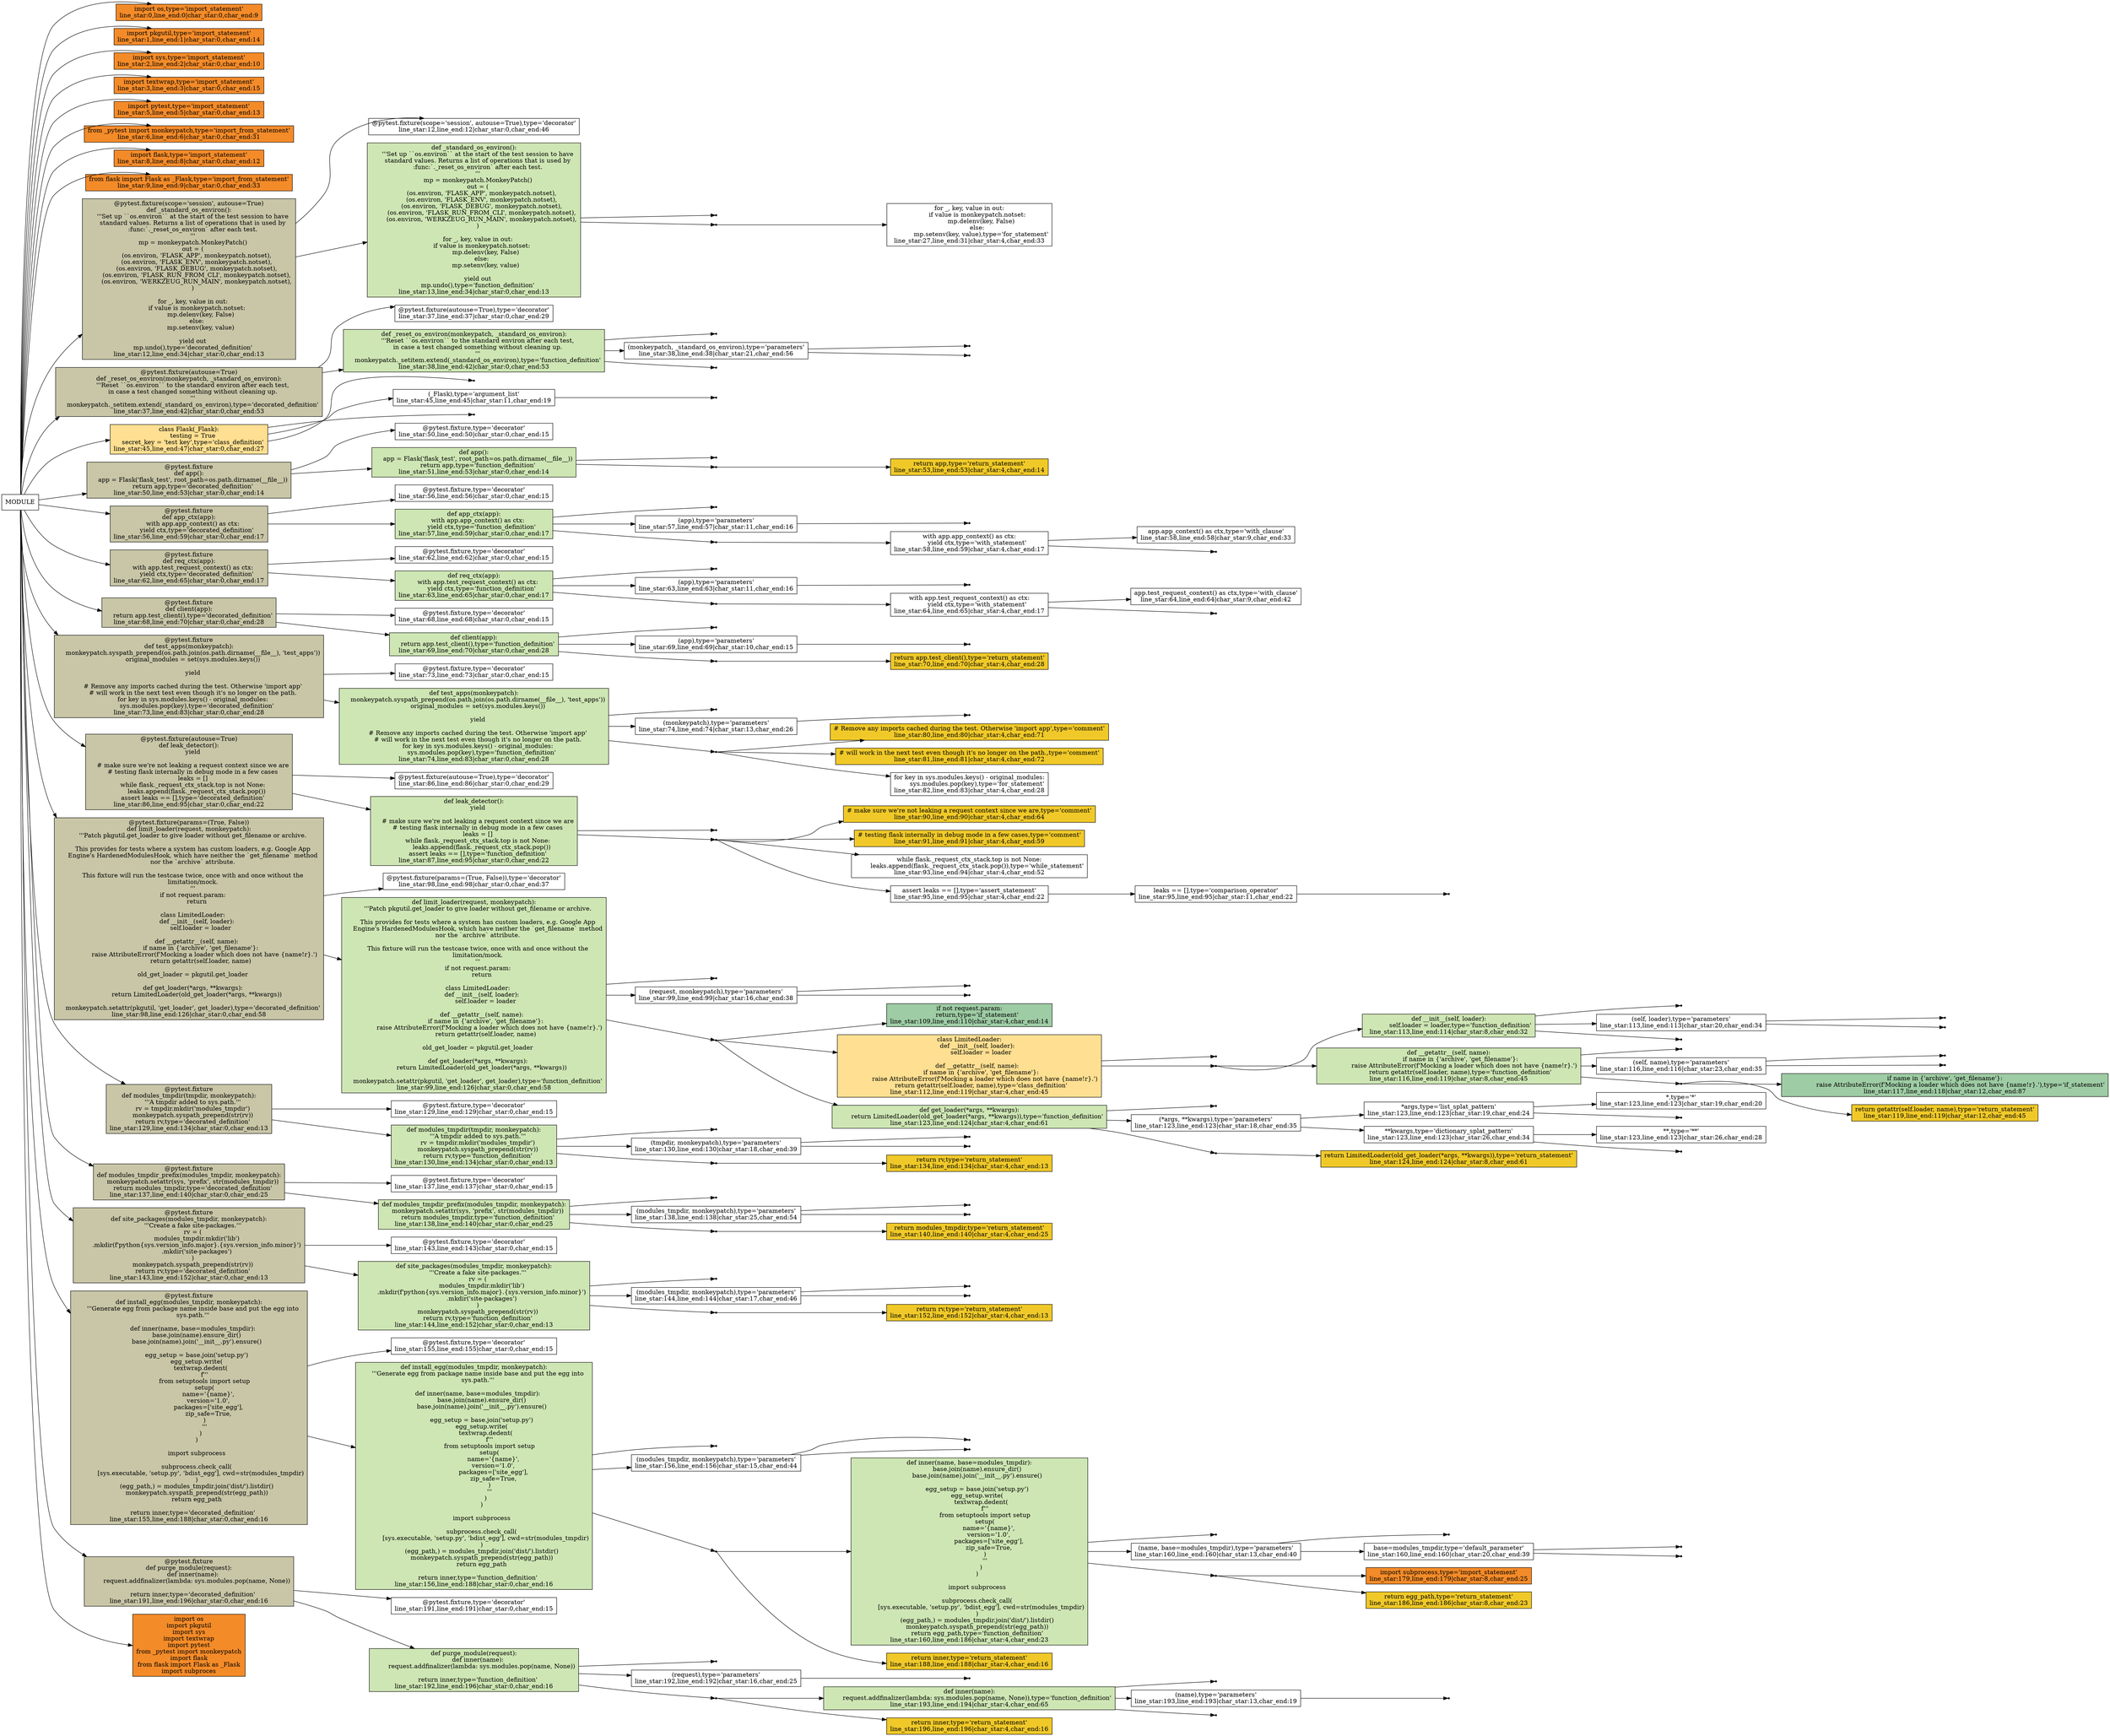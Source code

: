 digraph G{
rankdir="LR";
"MODULE"[shape="box",fillcolor="white",style=filled];
"import os,type='import_statement'\nline_star:0,line_end:0|char_star:0,char_end:9"[shape="box",fillcolor="#f48b29",style=filled];
"MODULE"->"import os,type='import_statement'\nline_star:0,line_end:0|char_star:0,char_end:9";
"import pkgutil,type='import_statement'\nline_star:1,line_end:1|char_star:0,char_end:14"[shape="box",fillcolor="#f48b29",style=filled];
"MODULE"->"import pkgutil,type='import_statement'\nline_star:1,line_end:1|char_star:0,char_end:14";
"import sys,type='import_statement'\nline_star:2,line_end:2|char_star:0,char_end:10"[shape="box",fillcolor="#f48b29",style=filled];
"MODULE"->"import sys,type='import_statement'\nline_star:2,line_end:2|char_star:0,char_end:10";
"import textwrap,type='import_statement'\nline_star:3,line_end:3|char_star:0,char_end:15"[shape="box",fillcolor="#f48b29",style=filled];
"MODULE"->"import textwrap,type='import_statement'\nline_star:3,line_end:3|char_star:0,char_end:15";
"import pytest,type='import_statement'\nline_star:5,line_end:5|char_star:0,char_end:13"[shape="box",fillcolor="#f48b29",style=filled];
"MODULE"->"import pytest,type='import_statement'\nline_star:5,line_end:5|char_star:0,char_end:13";
"from _pytest import monkeypatch,type='import_from_statement'\nline_star:6,line_end:6|char_star:0,char_end:31"[shape="box",fillcolor="#f48b29",style=filled];
"MODULE"->"from _pytest import monkeypatch,type='import_from_statement'\nline_star:6,line_end:6|char_star:0,char_end:31";
"import flask,type='import_statement'\nline_star:8,line_end:8|char_star:0,char_end:12"[shape="box",fillcolor="#f48b29",style=filled];
"MODULE"->"import flask,type='import_statement'\nline_star:8,line_end:8|char_star:0,char_end:12";
"from flask import Flask as _Flask,type='import_from_statement'\nline_star:9,line_end:9|char_star:0,char_end:33"[shape="box",fillcolor="#f48b29",style=filled];
"MODULE"->"from flask import Flask as _Flask,type='import_from_statement'\nline_star:9,line_end:9|char_star:0,char_end:33";
"@pytest.fixture(scope='session', autouse=True)\ndef _standard_os_environ():\n    '''Set up ``os.environ`` at the start of the test session to have\n    standard values. Returns a list of operations that is used by\n    :func:`._reset_os_environ` after each test.\n    '''\n    mp = monkeypatch.MonkeyPatch()\n    out = (\n        (os.environ, 'FLASK_APP', monkeypatch.notset),\n        (os.environ, 'FLASK_ENV', monkeypatch.notset),\n        (os.environ, 'FLASK_DEBUG', monkeypatch.notset),\n        (os.environ, 'FLASK_RUN_FROM_CLI', monkeypatch.notset),\n        (os.environ, 'WERKZEUG_RUN_MAIN', monkeypatch.notset),\n    )\n\n    for _, key, value in out:\n        if value is monkeypatch.notset:\n            mp.delenv(key, False)\n        else:\n            mp.setenv(key, value)\n\n    yield out\n    mp.undo(),type='decorated_definition'\nline_star:12,line_end:34|char_star:0,char_end:13"[shape="box",fillcolor="#c8c6a7",style=filled];
"MODULE"->"@pytest.fixture(scope='session', autouse=True)\ndef _standard_os_environ():\n    '''Set up ``os.environ`` at the start of the test session to have\n    standard values. Returns a list of operations that is used by\n    :func:`._reset_os_environ` after each test.\n    '''\n    mp = monkeypatch.MonkeyPatch()\n    out = (\n        (os.environ, 'FLASK_APP', monkeypatch.notset),\n        (os.environ, 'FLASK_ENV', monkeypatch.notset),\n        (os.environ, 'FLASK_DEBUG', monkeypatch.notset),\n        (os.environ, 'FLASK_RUN_FROM_CLI', monkeypatch.notset),\n        (os.environ, 'WERKZEUG_RUN_MAIN', monkeypatch.notset),\n    )\n\n    for _, key, value in out:\n        if value is monkeypatch.notset:\n            mp.delenv(key, False)\n        else:\n            mp.setenv(key, value)\n\n    yield out\n    mp.undo(),type='decorated_definition'\nline_star:12,line_end:34|char_star:0,char_end:13";
"@pytest.fixture(scope='session', autouse=True),type='decorator'\nline_star:12,line_end:12|char_star:0,char_end:46"[shape="box",fillcolor="white",style=filled];
"@pytest.fixture(scope='session', autouse=True)\ndef _standard_os_environ():\n    '''Set up ``os.environ`` at the start of the test session to have\n    standard values. Returns a list of operations that is used by\n    :func:`._reset_os_environ` after each test.\n    '''\n    mp = monkeypatch.MonkeyPatch()\n    out = (\n        (os.environ, 'FLASK_APP', monkeypatch.notset),\n        (os.environ, 'FLASK_ENV', monkeypatch.notset),\n        (os.environ, 'FLASK_DEBUG', monkeypatch.notset),\n        (os.environ, 'FLASK_RUN_FROM_CLI', monkeypatch.notset),\n        (os.environ, 'WERKZEUG_RUN_MAIN', monkeypatch.notset),\n    )\n\n    for _, key, value in out:\n        if value is monkeypatch.notset:\n            mp.delenv(key, False)\n        else:\n            mp.setenv(key, value)\n\n    yield out\n    mp.undo(),type='decorated_definition'\nline_star:12,line_end:34|char_star:0,char_end:13"->"@pytest.fixture(scope='session', autouse=True),type='decorator'\nline_star:12,line_end:12|char_star:0,char_end:46";
"def _standard_os_environ():\n    '''Set up ``os.environ`` at the start of the test session to have\n    standard values. Returns a list of operations that is used by\n    :func:`._reset_os_environ` after each test.\n    '''\n    mp = monkeypatch.MonkeyPatch()\n    out = (\n        (os.environ, 'FLASK_APP', monkeypatch.notset),\n        (os.environ, 'FLASK_ENV', monkeypatch.notset),\n        (os.environ, 'FLASK_DEBUG', monkeypatch.notset),\n        (os.environ, 'FLASK_RUN_FROM_CLI', monkeypatch.notset),\n        (os.environ, 'WERKZEUG_RUN_MAIN', monkeypatch.notset),\n    )\n\n    for _, key, value in out:\n        if value is monkeypatch.notset:\n            mp.delenv(key, False)\n        else:\n            mp.setenv(key, value)\n\n    yield out\n    mp.undo(),type='function_definition'\nline_star:13,line_end:34|char_star:0,char_end:13"[shape="box",fillcolor="#cee6b4",style=filled];
"@pytest.fixture(scope='session', autouse=True)\ndef _standard_os_environ():\n    '''Set up ``os.environ`` at the start of the test session to have\n    standard values. Returns a list of operations that is used by\n    :func:`._reset_os_environ` after each test.\n    '''\n    mp = monkeypatch.MonkeyPatch()\n    out = (\n        (os.environ, 'FLASK_APP', monkeypatch.notset),\n        (os.environ, 'FLASK_ENV', monkeypatch.notset),\n        (os.environ, 'FLASK_DEBUG', monkeypatch.notset),\n        (os.environ, 'FLASK_RUN_FROM_CLI', monkeypatch.notset),\n        (os.environ, 'WERKZEUG_RUN_MAIN', monkeypatch.notset),\n    )\n\n    for _, key, value in out:\n        if value is monkeypatch.notset:\n            mp.delenv(key, False)\n        else:\n            mp.setenv(key, value)\n\n    yield out\n    mp.undo(),type='decorated_definition'\nline_star:12,line_end:34|char_star:0,char_end:13"->"def _standard_os_environ():\n    '''Set up ``os.environ`` at the start of the test session to have\n    standard values. Returns a list of operations that is used by\n    :func:`._reset_os_environ` after each test.\n    '''\n    mp = monkeypatch.MonkeyPatch()\n    out = (\n        (os.environ, 'FLASK_APP', monkeypatch.notset),\n        (os.environ, 'FLASK_ENV', monkeypatch.notset),\n        (os.environ, 'FLASK_DEBUG', monkeypatch.notset),\n        (os.environ, 'FLASK_RUN_FROM_CLI', monkeypatch.notset),\n        (os.environ, 'WERKZEUG_RUN_MAIN', monkeypatch.notset),\n    )\n\n    for _, key, value in out:\n        if value is monkeypatch.notset:\n            mp.delenv(key, False)\n        else:\n            mp.setenv(key, value)\n\n    yield out\n    mp.undo(),type='function_definition'\nline_star:13,line_end:34|char_star:0,char_end:13";
"_standard_os_environ,type='identifier'\nline_star:13,line_end:13|char_star:4,char_end:24"[shape="point",fillcolor="#121013",style=filled];
"def _standard_os_environ():\n    '''Set up ``os.environ`` at the start of the test session to have\n    standard values. Returns a list of operations that is used by\n    :func:`._reset_os_environ` after each test.\n    '''\n    mp = monkeypatch.MonkeyPatch()\n    out = (\n        (os.environ, 'FLASK_APP', monkeypatch.notset),\n        (os.environ, 'FLASK_ENV', monkeypatch.notset),\n        (os.environ, 'FLASK_DEBUG', monkeypatch.notset),\n        (os.environ, 'FLASK_RUN_FROM_CLI', monkeypatch.notset),\n        (os.environ, 'WERKZEUG_RUN_MAIN', monkeypatch.notset),\n    )\n\n    for _, key, value in out:\n        if value is monkeypatch.notset:\n            mp.delenv(key, False)\n        else:\n            mp.setenv(key, value)\n\n    yield out\n    mp.undo(),type='function_definition'\nline_star:13,line_end:34|char_star:0,char_end:13"->"_standard_os_environ,type='identifier'\nline_star:13,line_end:13|char_star:4,char_end:24";
"type='INFORMATION BLOCK'\nline_star:14,line_end:34|char_star:4,char_end:13"[shape="point",fillcolor="#121013",style=filled];
"def _standard_os_environ():\n    '''Set up ``os.environ`` at the start of the test session to have\n    standard values. Returns a list of operations that is used by\n    :func:`._reset_os_environ` after each test.\n    '''\n    mp = monkeypatch.MonkeyPatch()\n    out = (\n        (os.environ, 'FLASK_APP', monkeypatch.notset),\n        (os.environ, 'FLASK_ENV', monkeypatch.notset),\n        (os.environ, 'FLASK_DEBUG', monkeypatch.notset),\n        (os.environ, 'FLASK_RUN_FROM_CLI', monkeypatch.notset),\n        (os.environ, 'WERKZEUG_RUN_MAIN', monkeypatch.notset),\n    )\n\n    for _, key, value in out:\n        if value is monkeypatch.notset:\n            mp.delenv(key, False)\n        else:\n            mp.setenv(key, value)\n\n    yield out\n    mp.undo(),type='function_definition'\nline_star:13,line_end:34|char_star:0,char_end:13"->"type='INFORMATION BLOCK'\nline_star:14,line_end:34|char_star:4,char_end:13";
"for _, key, value in out:\n        if value is monkeypatch.notset:\n            mp.delenv(key, False)\n        else:\n            mp.setenv(key, value),type='for_statement'\nline_star:27,line_end:31|char_star:4,char_end:33"[shape="box",fillcolor="white",style=filled];
"type='INFORMATION BLOCK'\nline_star:14,line_end:34|char_star:4,char_end:13"->"for _, key, value in out:\n        if value is monkeypatch.notset:\n            mp.delenv(key, False)\n        else:\n            mp.setenv(key, value),type='for_statement'\nline_star:27,line_end:31|char_star:4,char_end:33";
"@pytest.fixture(autouse=True)\ndef _reset_os_environ(monkeypatch, _standard_os_environ):\n    '''Reset ``os.environ`` to the standard environ after each test,\n    in case a test changed something without cleaning up.\n    '''\n    monkeypatch._setitem.extend(_standard_os_environ),type='decorated_definition'\nline_star:37,line_end:42|char_star:0,char_end:53"[shape="box",fillcolor="#c8c6a7",style=filled];
"MODULE"->"@pytest.fixture(autouse=True)\ndef _reset_os_environ(monkeypatch, _standard_os_environ):\n    '''Reset ``os.environ`` to the standard environ after each test,\n    in case a test changed something without cleaning up.\n    '''\n    monkeypatch._setitem.extend(_standard_os_environ),type='decorated_definition'\nline_star:37,line_end:42|char_star:0,char_end:53";
"@pytest.fixture(autouse=True),type='decorator'\nline_star:37,line_end:37|char_star:0,char_end:29"[shape="box",fillcolor="white",style=filled];
"@pytest.fixture(autouse=True)\ndef _reset_os_environ(monkeypatch, _standard_os_environ):\n    '''Reset ``os.environ`` to the standard environ after each test,\n    in case a test changed something without cleaning up.\n    '''\n    monkeypatch._setitem.extend(_standard_os_environ),type='decorated_definition'\nline_star:37,line_end:42|char_star:0,char_end:53"->"@pytest.fixture(autouse=True),type='decorator'\nline_star:37,line_end:37|char_star:0,char_end:29";
"def _reset_os_environ(monkeypatch, _standard_os_environ):\n    '''Reset ``os.environ`` to the standard environ after each test,\n    in case a test changed something without cleaning up.\n    '''\n    monkeypatch._setitem.extend(_standard_os_environ),type='function_definition'\nline_star:38,line_end:42|char_star:0,char_end:53"[shape="box",fillcolor="#cee6b4",style=filled];
"@pytest.fixture(autouse=True)\ndef _reset_os_environ(monkeypatch, _standard_os_environ):\n    '''Reset ``os.environ`` to the standard environ after each test,\n    in case a test changed something without cleaning up.\n    '''\n    monkeypatch._setitem.extend(_standard_os_environ),type='decorated_definition'\nline_star:37,line_end:42|char_star:0,char_end:53"->"def _reset_os_environ(monkeypatch, _standard_os_environ):\n    '''Reset ``os.environ`` to the standard environ after each test,\n    in case a test changed something without cleaning up.\n    '''\n    monkeypatch._setitem.extend(_standard_os_environ),type='function_definition'\nline_star:38,line_end:42|char_star:0,char_end:53";
"_reset_os_environ,type='identifier'\nline_star:38,line_end:38|char_star:4,char_end:21"[shape="point",fillcolor="#121013",style=filled];
"def _reset_os_environ(monkeypatch, _standard_os_environ):\n    '''Reset ``os.environ`` to the standard environ after each test,\n    in case a test changed something without cleaning up.\n    '''\n    monkeypatch._setitem.extend(_standard_os_environ),type='function_definition'\nline_star:38,line_end:42|char_star:0,char_end:53"->"_reset_os_environ,type='identifier'\nline_star:38,line_end:38|char_star:4,char_end:21";
"(monkeypatch, _standard_os_environ),type='parameters'\nline_star:38,line_end:38|char_star:21,char_end:56"[shape="box",fillcolor="white",style=filled];
"def _reset_os_environ(monkeypatch, _standard_os_environ):\n    '''Reset ``os.environ`` to the standard environ after each test,\n    in case a test changed something without cleaning up.\n    '''\n    monkeypatch._setitem.extend(_standard_os_environ),type='function_definition'\nline_star:38,line_end:42|char_star:0,char_end:53"->"(monkeypatch, _standard_os_environ),type='parameters'\nline_star:38,line_end:38|char_star:21,char_end:56";
"monkeypatch,type='identifier'\nline_star:38,line_end:38|char_star:22,char_end:33"[shape="point",fillcolor="#121013",style=filled];
"(monkeypatch, _standard_os_environ),type='parameters'\nline_star:38,line_end:38|char_star:21,char_end:56"->"monkeypatch,type='identifier'\nline_star:38,line_end:38|char_star:22,char_end:33";
"_standard_os_environ,type='identifier'\nline_star:38,line_end:38|char_star:35,char_end:55"[shape="point",fillcolor="#121013",style=filled];
"(monkeypatch, _standard_os_environ),type='parameters'\nline_star:38,line_end:38|char_star:21,char_end:56"->"_standard_os_environ,type='identifier'\nline_star:38,line_end:38|char_star:35,char_end:55";
"type='INFORMATION BLOCK'\nline_star:39,line_end:42|char_star:4,char_end:53"[shape="point",fillcolor="#121013",style=filled];
"def _reset_os_environ(monkeypatch, _standard_os_environ):\n    '''Reset ``os.environ`` to the standard environ after each test,\n    in case a test changed something without cleaning up.\n    '''\n    monkeypatch._setitem.extend(_standard_os_environ),type='function_definition'\nline_star:38,line_end:42|char_star:0,char_end:53"->"type='INFORMATION BLOCK'\nline_star:39,line_end:42|char_star:4,char_end:53";
"class Flask(_Flask):\n    testing = True\n    secret_key = 'test key',type='class_definition'\nline_star:45,line_end:47|char_star:0,char_end:27"[shape="box",fillcolor="#ffdf91",style=filled];
"MODULE"->"class Flask(_Flask):\n    testing = True\n    secret_key = 'test key',type='class_definition'\nline_star:45,line_end:47|char_star:0,char_end:27";
"Flask,type='identifier'\nline_star:45,line_end:45|char_star:6,char_end:11"[shape="point",fillcolor="#121013",style=filled];
"class Flask(_Flask):\n    testing = True\n    secret_key = 'test key',type='class_definition'\nline_star:45,line_end:47|char_star:0,char_end:27"->"Flask,type='identifier'\nline_star:45,line_end:45|char_star:6,char_end:11";
"(_Flask),type='argument_list'\nline_star:45,line_end:45|char_star:11,char_end:19"[shape="box",fillcolor="white",style=filled];
"class Flask(_Flask):\n    testing = True\n    secret_key = 'test key',type='class_definition'\nline_star:45,line_end:47|char_star:0,char_end:27"->"(_Flask),type='argument_list'\nline_star:45,line_end:45|char_star:11,char_end:19";
"_Flask,type='identifier'\nline_star:45,line_end:45|char_star:12,char_end:18"[shape="point",fillcolor="#121013",style=filled];
"(_Flask),type='argument_list'\nline_star:45,line_end:45|char_star:11,char_end:19"->"_Flask,type='identifier'\nline_star:45,line_end:45|char_star:12,char_end:18";
"type='INFORMATION BLOCK'\nline_star:46,line_end:47|char_star:4,char_end:27"[shape="point",fillcolor="#121013",style=filled];
"class Flask(_Flask):\n    testing = True\n    secret_key = 'test key',type='class_definition'\nline_star:45,line_end:47|char_star:0,char_end:27"->"type='INFORMATION BLOCK'\nline_star:46,line_end:47|char_star:4,char_end:27";
"@pytest.fixture\ndef app():\n    app = Flask('flask_test', root_path=os.path.dirname(__file__))\n    return app,type='decorated_definition'\nline_star:50,line_end:53|char_star:0,char_end:14"[shape="box",fillcolor="#c8c6a7",style=filled];
"MODULE"->"@pytest.fixture\ndef app():\n    app = Flask('flask_test', root_path=os.path.dirname(__file__))\n    return app,type='decorated_definition'\nline_star:50,line_end:53|char_star:0,char_end:14";
"@pytest.fixture,type='decorator'\nline_star:50,line_end:50|char_star:0,char_end:15"[shape="box",fillcolor="white",style=filled];
"@pytest.fixture\ndef app():\n    app = Flask('flask_test', root_path=os.path.dirname(__file__))\n    return app,type='decorated_definition'\nline_star:50,line_end:53|char_star:0,char_end:14"->"@pytest.fixture,type='decorator'\nline_star:50,line_end:50|char_star:0,char_end:15";
"def app():\n    app = Flask('flask_test', root_path=os.path.dirname(__file__))\n    return app,type='function_definition'\nline_star:51,line_end:53|char_star:0,char_end:14"[shape="box",fillcolor="#cee6b4",style=filled];
"@pytest.fixture\ndef app():\n    app = Flask('flask_test', root_path=os.path.dirname(__file__))\n    return app,type='decorated_definition'\nline_star:50,line_end:53|char_star:0,char_end:14"->"def app():\n    app = Flask('flask_test', root_path=os.path.dirname(__file__))\n    return app,type='function_definition'\nline_star:51,line_end:53|char_star:0,char_end:14";
"app,type='identifier'\nline_star:51,line_end:51|char_star:4,char_end:7"[shape="point",fillcolor="#121013",style=filled];
"def app():\n    app = Flask('flask_test', root_path=os.path.dirname(__file__))\n    return app,type='function_definition'\nline_star:51,line_end:53|char_star:0,char_end:14"->"app,type='identifier'\nline_star:51,line_end:51|char_star:4,char_end:7";
"type='INFORMATION BLOCK'\nline_star:52,line_end:53|char_star:4,char_end:14"[shape="point",fillcolor="#121013",style=filled];
"def app():\n    app = Flask('flask_test', root_path=os.path.dirname(__file__))\n    return app,type='function_definition'\nline_star:51,line_end:53|char_star:0,char_end:14"->"type='INFORMATION BLOCK'\nline_star:52,line_end:53|char_star:4,char_end:14";
"return app,type='return_statement'\nline_star:53,line_end:53|char_star:4,char_end:14"[shape="box",fillcolor="#f0c929",style=filled];
"type='INFORMATION BLOCK'\nline_star:52,line_end:53|char_star:4,char_end:14"->"return app,type='return_statement'\nline_star:53,line_end:53|char_star:4,char_end:14";
"@pytest.fixture\ndef app_ctx(app):\n    with app.app_context() as ctx:\n        yield ctx,type='decorated_definition'\nline_star:56,line_end:59|char_star:0,char_end:17"[shape="box",fillcolor="#c8c6a7",style=filled];
"MODULE"->"@pytest.fixture\ndef app_ctx(app):\n    with app.app_context() as ctx:\n        yield ctx,type='decorated_definition'\nline_star:56,line_end:59|char_star:0,char_end:17";
"@pytest.fixture,type='decorator'\nline_star:56,line_end:56|char_star:0,char_end:15"[shape="box",fillcolor="white",style=filled];
"@pytest.fixture\ndef app_ctx(app):\n    with app.app_context() as ctx:\n        yield ctx,type='decorated_definition'\nline_star:56,line_end:59|char_star:0,char_end:17"->"@pytest.fixture,type='decorator'\nline_star:56,line_end:56|char_star:0,char_end:15";
"def app_ctx(app):\n    with app.app_context() as ctx:\n        yield ctx,type='function_definition'\nline_star:57,line_end:59|char_star:0,char_end:17"[shape="box",fillcolor="#cee6b4",style=filled];
"@pytest.fixture\ndef app_ctx(app):\n    with app.app_context() as ctx:\n        yield ctx,type='decorated_definition'\nline_star:56,line_end:59|char_star:0,char_end:17"->"def app_ctx(app):\n    with app.app_context() as ctx:\n        yield ctx,type='function_definition'\nline_star:57,line_end:59|char_star:0,char_end:17";
"app_ctx,type='identifier'\nline_star:57,line_end:57|char_star:4,char_end:11"[shape="point",fillcolor="#121013",style=filled];
"def app_ctx(app):\n    with app.app_context() as ctx:\n        yield ctx,type='function_definition'\nline_star:57,line_end:59|char_star:0,char_end:17"->"app_ctx,type='identifier'\nline_star:57,line_end:57|char_star:4,char_end:11";
"(app),type='parameters'\nline_star:57,line_end:57|char_star:11,char_end:16"[shape="box",fillcolor="white",style=filled];
"def app_ctx(app):\n    with app.app_context() as ctx:\n        yield ctx,type='function_definition'\nline_star:57,line_end:59|char_star:0,char_end:17"->"(app),type='parameters'\nline_star:57,line_end:57|char_star:11,char_end:16";
"app,type='identifier'\nline_star:57,line_end:57|char_star:12,char_end:15"[shape="point",fillcolor="#121013",style=filled];
"(app),type='parameters'\nline_star:57,line_end:57|char_star:11,char_end:16"->"app,type='identifier'\nline_star:57,line_end:57|char_star:12,char_end:15";
"type='INFORMATION BLOCK'\nline_star:58,line_end:59|char_star:4,char_end:17"[shape="point",fillcolor="#121013",style=filled];
"def app_ctx(app):\n    with app.app_context() as ctx:\n        yield ctx,type='function_definition'\nline_star:57,line_end:59|char_star:0,char_end:17"->"type='INFORMATION BLOCK'\nline_star:58,line_end:59|char_star:4,char_end:17";
"with app.app_context() as ctx:\n        yield ctx,type='with_statement'\nline_star:58,line_end:59|char_star:4,char_end:17"[shape="box",fillcolor="white",style=filled];
"type='INFORMATION BLOCK'\nline_star:58,line_end:59|char_star:4,char_end:17"->"with app.app_context() as ctx:\n        yield ctx,type='with_statement'\nline_star:58,line_end:59|char_star:4,char_end:17";
"app.app_context() as ctx,type='with_clause'\nline_star:58,line_end:58|char_star:9,char_end:33"[shape="box",fillcolor="white",style=filled];
"with app.app_context() as ctx:\n        yield ctx,type='with_statement'\nline_star:58,line_end:59|char_star:4,char_end:17"->"app.app_context() as ctx,type='with_clause'\nline_star:58,line_end:58|char_star:9,char_end:33";
"type='INFORMATION BLOCK'\nline_star:59,line_end:59|char_star:8,char_end:17"[shape="point",fillcolor="#121013",style=filled];
"with app.app_context() as ctx:\n        yield ctx,type='with_statement'\nline_star:58,line_end:59|char_star:4,char_end:17"->"type='INFORMATION BLOCK'\nline_star:59,line_end:59|char_star:8,char_end:17";
"@pytest.fixture\ndef req_ctx(app):\n    with app.test_request_context() as ctx:\n        yield ctx,type='decorated_definition'\nline_star:62,line_end:65|char_star:0,char_end:17"[shape="box",fillcolor="#c8c6a7",style=filled];
"MODULE"->"@pytest.fixture\ndef req_ctx(app):\n    with app.test_request_context() as ctx:\n        yield ctx,type='decorated_definition'\nline_star:62,line_end:65|char_star:0,char_end:17";
"@pytest.fixture,type='decorator'\nline_star:62,line_end:62|char_star:0,char_end:15"[shape="box",fillcolor="white",style=filled];
"@pytest.fixture\ndef req_ctx(app):\n    with app.test_request_context() as ctx:\n        yield ctx,type='decorated_definition'\nline_star:62,line_end:65|char_star:0,char_end:17"->"@pytest.fixture,type='decorator'\nline_star:62,line_end:62|char_star:0,char_end:15";
"def req_ctx(app):\n    with app.test_request_context() as ctx:\n        yield ctx,type='function_definition'\nline_star:63,line_end:65|char_star:0,char_end:17"[shape="box",fillcolor="#cee6b4",style=filled];
"@pytest.fixture\ndef req_ctx(app):\n    with app.test_request_context() as ctx:\n        yield ctx,type='decorated_definition'\nline_star:62,line_end:65|char_star:0,char_end:17"->"def req_ctx(app):\n    with app.test_request_context() as ctx:\n        yield ctx,type='function_definition'\nline_star:63,line_end:65|char_star:0,char_end:17";
"req_ctx,type='identifier'\nline_star:63,line_end:63|char_star:4,char_end:11"[shape="point",fillcolor="#121013",style=filled];
"def req_ctx(app):\n    with app.test_request_context() as ctx:\n        yield ctx,type='function_definition'\nline_star:63,line_end:65|char_star:0,char_end:17"->"req_ctx,type='identifier'\nline_star:63,line_end:63|char_star:4,char_end:11";
"(app),type='parameters'\nline_star:63,line_end:63|char_star:11,char_end:16"[shape="box",fillcolor="white",style=filled];
"def req_ctx(app):\n    with app.test_request_context() as ctx:\n        yield ctx,type='function_definition'\nline_star:63,line_end:65|char_star:0,char_end:17"->"(app),type='parameters'\nline_star:63,line_end:63|char_star:11,char_end:16";
"app,type='identifier'\nline_star:63,line_end:63|char_star:12,char_end:15"[shape="point",fillcolor="#121013",style=filled];
"(app),type='parameters'\nline_star:63,line_end:63|char_star:11,char_end:16"->"app,type='identifier'\nline_star:63,line_end:63|char_star:12,char_end:15";
"type='INFORMATION BLOCK'\nline_star:64,line_end:65|char_star:4,char_end:17"[shape="point",fillcolor="#121013",style=filled];
"def req_ctx(app):\n    with app.test_request_context() as ctx:\n        yield ctx,type='function_definition'\nline_star:63,line_end:65|char_star:0,char_end:17"->"type='INFORMATION BLOCK'\nline_star:64,line_end:65|char_star:4,char_end:17";
"with app.test_request_context() as ctx:\n        yield ctx,type='with_statement'\nline_star:64,line_end:65|char_star:4,char_end:17"[shape="box",fillcolor="white",style=filled];
"type='INFORMATION BLOCK'\nline_star:64,line_end:65|char_star:4,char_end:17"->"with app.test_request_context() as ctx:\n        yield ctx,type='with_statement'\nline_star:64,line_end:65|char_star:4,char_end:17";
"app.test_request_context() as ctx,type='with_clause'\nline_star:64,line_end:64|char_star:9,char_end:42"[shape="box",fillcolor="white",style=filled];
"with app.test_request_context() as ctx:\n        yield ctx,type='with_statement'\nline_star:64,line_end:65|char_star:4,char_end:17"->"app.test_request_context() as ctx,type='with_clause'\nline_star:64,line_end:64|char_star:9,char_end:42";
"type='INFORMATION BLOCK'\nline_star:65,line_end:65|char_star:8,char_end:17"[shape="point",fillcolor="#121013",style=filled];
"with app.test_request_context() as ctx:\n        yield ctx,type='with_statement'\nline_star:64,line_end:65|char_star:4,char_end:17"->"type='INFORMATION BLOCK'\nline_star:65,line_end:65|char_star:8,char_end:17";
"@pytest.fixture\ndef client(app):\n    return app.test_client(),type='decorated_definition'\nline_star:68,line_end:70|char_star:0,char_end:28"[shape="box",fillcolor="#c8c6a7",style=filled];
"MODULE"->"@pytest.fixture\ndef client(app):\n    return app.test_client(),type='decorated_definition'\nline_star:68,line_end:70|char_star:0,char_end:28";
"@pytest.fixture,type='decorator'\nline_star:68,line_end:68|char_star:0,char_end:15"[shape="box",fillcolor="white",style=filled];
"@pytest.fixture\ndef client(app):\n    return app.test_client(),type='decorated_definition'\nline_star:68,line_end:70|char_star:0,char_end:28"->"@pytest.fixture,type='decorator'\nline_star:68,line_end:68|char_star:0,char_end:15";
"def client(app):\n    return app.test_client(),type='function_definition'\nline_star:69,line_end:70|char_star:0,char_end:28"[shape="box",fillcolor="#cee6b4",style=filled];
"@pytest.fixture\ndef client(app):\n    return app.test_client(),type='decorated_definition'\nline_star:68,line_end:70|char_star:0,char_end:28"->"def client(app):\n    return app.test_client(),type='function_definition'\nline_star:69,line_end:70|char_star:0,char_end:28";
"client,type='identifier'\nline_star:69,line_end:69|char_star:4,char_end:10"[shape="point",fillcolor="#121013",style=filled];
"def client(app):\n    return app.test_client(),type='function_definition'\nline_star:69,line_end:70|char_star:0,char_end:28"->"client,type='identifier'\nline_star:69,line_end:69|char_star:4,char_end:10";
"(app),type='parameters'\nline_star:69,line_end:69|char_star:10,char_end:15"[shape="box",fillcolor="white",style=filled];
"def client(app):\n    return app.test_client(),type='function_definition'\nline_star:69,line_end:70|char_star:0,char_end:28"->"(app),type='parameters'\nline_star:69,line_end:69|char_star:10,char_end:15";
"app,type='identifier'\nline_star:69,line_end:69|char_star:11,char_end:14"[shape="point",fillcolor="#121013",style=filled];
"(app),type='parameters'\nline_star:69,line_end:69|char_star:10,char_end:15"->"app,type='identifier'\nline_star:69,line_end:69|char_star:11,char_end:14";
"type='INFORMATION BLOCK'\nline_star:70,line_end:70|char_star:4,char_end:28"[shape="point",fillcolor="#121013",style=filled];
"def client(app):\n    return app.test_client(),type='function_definition'\nline_star:69,line_end:70|char_star:0,char_end:28"->"type='INFORMATION BLOCK'\nline_star:70,line_end:70|char_star:4,char_end:28";
"return app.test_client(),type='return_statement'\nline_star:70,line_end:70|char_star:4,char_end:28"[shape="box",fillcolor="#f0c929",style=filled];
"type='INFORMATION BLOCK'\nline_star:70,line_end:70|char_star:4,char_end:28"->"return app.test_client(),type='return_statement'\nline_star:70,line_end:70|char_star:4,char_end:28";
"@pytest.fixture\ndef test_apps(monkeypatch):\n    monkeypatch.syspath_prepend(os.path.join(os.path.dirname(__file__), 'test_apps'))\n    original_modules = set(sys.modules.keys())\n\n    yield\n\n    # Remove any imports cached during the test. Otherwise 'import app'\n    # will work in the next test even though it's no longer on the path.\n    for key in sys.modules.keys() - original_modules:\n        sys.modules.pop(key),type='decorated_definition'\nline_star:73,line_end:83|char_star:0,char_end:28"[shape="box",fillcolor="#c8c6a7",style=filled];
"MODULE"->"@pytest.fixture\ndef test_apps(monkeypatch):\n    monkeypatch.syspath_prepend(os.path.join(os.path.dirname(__file__), 'test_apps'))\n    original_modules = set(sys.modules.keys())\n\n    yield\n\n    # Remove any imports cached during the test. Otherwise 'import app'\n    # will work in the next test even though it's no longer on the path.\n    for key in sys.modules.keys() - original_modules:\n        sys.modules.pop(key),type='decorated_definition'\nline_star:73,line_end:83|char_star:0,char_end:28";
"@pytest.fixture,type='decorator'\nline_star:73,line_end:73|char_star:0,char_end:15"[shape="box",fillcolor="white",style=filled];
"@pytest.fixture\ndef test_apps(monkeypatch):\n    monkeypatch.syspath_prepend(os.path.join(os.path.dirname(__file__), 'test_apps'))\n    original_modules = set(sys.modules.keys())\n\n    yield\n\n    # Remove any imports cached during the test. Otherwise 'import app'\n    # will work in the next test even though it's no longer on the path.\n    for key in sys.modules.keys() - original_modules:\n        sys.modules.pop(key),type='decorated_definition'\nline_star:73,line_end:83|char_star:0,char_end:28"->"@pytest.fixture,type='decorator'\nline_star:73,line_end:73|char_star:0,char_end:15";
"def test_apps(monkeypatch):\n    monkeypatch.syspath_prepend(os.path.join(os.path.dirname(__file__), 'test_apps'))\n    original_modules = set(sys.modules.keys())\n\n    yield\n\n    # Remove any imports cached during the test. Otherwise 'import app'\n    # will work in the next test even though it's no longer on the path.\n    for key in sys.modules.keys() - original_modules:\n        sys.modules.pop(key),type='function_definition'\nline_star:74,line_end:83|char_star:0,char_end:28"[shape="box",fillcolor="#cee6b4",style=filled];
"@pytest.fixture\ndef test_apps(monkeypatch):\n    monkeypatch.syspath_prepend(os.path.join(os.path.dirname(__file__), 'test_apps'))\n    original_modules = set(sys.modules.keys())\n\n    yield\n\n    # Remove any imports cached during the test. Otherwise 'import app'\n    # will work in the next test even though it's no longer on the path.\n    for key in sys.modules.keys() - original_modules:\n        sys.modules.pop(key),type='decorated_definition'\nline_star:73,line_end:83|char_star:0,char_end:28"->"def test_apps(monkeypatch):\n    monkeypatch.syspath_prepend(os.path.join(os.path.dirname(__file__), 'test_apps'))\n    original_modules = set(sys.modules.keys())\n\n    yield\n\n    # Remove any imports cached during the test. Otherwise 'import app'\n    # will work in the next test even though it's no longer on the path.\n    for key in sys.modules.keys() - original_modules:\n        sys.modules.pop(key),type='function_definition'\nline_star:74,line_end:83|char_star:0,char_end:28";
"test_apps,type='identifier'\nline_star:74,line_end:74|char_star:4,char_end:13"[shape="point",fillcolor="#121013",style=filled];
"def test_apps(monkeypatch):\n    monkeypatch.syspath_prepend(os.path.join(os.path.dirname(__file__), 'test_apps'))\n    original_modules = set(sys.modules.keys())\n\n    yield\n\n    # Remove any imports cached during the test. Otherwise 'import app'\n    # will work in the next test even though it's no longer on the path.\n    for key in sys.modules.keys() - original_modules:\n        sys.modules.pop(key),type='function_definition'\nline_star:74,line_end:83|char_star:0,char_end:28"->"test_apps,type='identifier'\nline_star:74,line_end:74|char_star:4,char_end:13";
"(monkeypatch),type='parameters'\nline_star:74,line_end:74|char_star:13,char_end:26"[shape="box",fillcolor="white",style=filled];
"def test_apps(monkeypatch):\n    monkeypatch.syspath_prepend(os.path.join(os.path.dirname(__file__), 'test_apps'))\n    original_modules = set(sys.modules.keys())\n\n    yield\n\n    # Remove any imports cached during the test. Otherwise 'import app'\n    # will work in the next test even though it's no longer on the path.\n    for key in sys.modules.keys() - original_modules:\n        sys.modules.pop(key),type='function_definition'\nline_star:74,line_end:83|char_star:0,char_end:28"->"(monkeypatch),type='parameters'\nline_star:74,line_end:74|char_star:13,char_end:26";
"monkeypatch,type='identifier'\nline_star:74,line_end:74|char_star:14,char_end:25"[shape="point",fillcolor="#121013",style=filled];
"(monkeypatch),type='parameters'\nline_star:74,line_end:74|char_star:13,char_end:26"->"monkeypatch,type='identifier'\nline_star:74,line_end:74|char_star:14,char_end:25";
"type='INFORMATION BLOCK'\nline_star:75,line_end:83|char_star:4,char_end:28"[shape="point",fillcolor="#121013",style=filled];
"def test_apps(monkeypatch):\n    monkeypatch.syspath_prepend(os.path.join(os.path.dirname(__file__), 'test_apps'))\n    original_modules = set(sys.modules.keys())\n\n    yield\n\n    # Remove any imports cached during the test. Otherwise 'import app'\n    # will work in the next test even though it's no longer on the path.\n    for key in sys.modules.keys() - original_modules:\n        sys.modules.pop(key),type='function_definition'\nline_star:74,line_end:83|char_star:0,char_end:28"->"type='INFORMATION BLOCK'\nline_star:75,line_end:83|char_star:4,char_end:28";
"# Remove any imports cached during the test. Otherwise 'import app',type='comment'\nline_star:80,line_end:80|char_star:4,char_end:71"[shape="box",fillcolor="#f0c929",style=filled];
"type='INFORMATION BLOCK'\nline_star:75,line_end:83|char_star:4,char_end:28"->"# Remove any imports cached during the test. Otherwise 'import app',type='comment'\nline_star:80,line_end:80|char_star:4,char_end:71";
"# will work in the next test even though it's no longer on the path.,type='comment'\nline_star:81,line_end:81|char_star:4,char_end:72"[shape="box",fillcolor="#f0c929",style=filled];
"type='INFORMATION BLOCK'\nline_star:75,line_end:83|char_star:4,char_end:28"->"# will work in the next test even though it's no longer on the path.,type='comment'\nline_star:81,line_end:81|char_star:4,char_end:72";
"for key in sys.modules.keys() - original_modules:\n        sys.modules.pop(key),type='for_statement'\nline_star:82,line_end:83|char_star:4,char_end:28"[shape="box",fillcolor="white",style=filled];
"type='INFORMATION BLOCK'\nline_star:75,line_end:83|char_star:4,char_end:28"->"for key in sys.modules.keys() - original_modules:\n        sys.modules.pop(key),type='for_statement'\nline_star:82,line_end:83|char_star:4,char_end:28";
"@pytest.fixture(autouse=True)\ndef leak_detector():\n    yield\n\n    # make sure we're not leaking a request context since we are\n    # testing flask internally in debug mode in a few cases\n    leaks = []\n    while flask._request_ctx_stack.top is not None:\n        leaks.append(flask._request_ctx_stack.pop())\n    assert leaks == [],type='decorated_definition'\nline_star:86,line_end:95|char_star:0,char_end:22"[shape="box",fillcolor="#c8c6a7",style=filled];
"MODULE"->"@pytest.fixture(autouse=True)\ndef leak_detector():\n    yield\n\n    # make sure we're not leaking a request context since we are\n    # testing flask internally in debug mode in a few cases\n    leaks = []\n    while flask._request_ctx_stack.top is not None:\n        leaks.append(flask._request_ctx_stack.pop())\n    assert leaks == [],type='decorated_definition'\nline_star:86,line_end:95|char_star:0,char_end:22";
"@pytest.fixture(autouse=True),type='decorator'\nline_star:86,line_end:86|char_star:0,char_end:29"[shape="box",fillcolor="white",style=filled];
"@pytest.fixture(autouse=True)\ndef leak_detector():\n    yield\n\n    # make sure we're not leaking a request context since we are\n    # testing flask internally in debug mode in a few cases\n    leaks = []\n    while flask._request_ctx_stack.top is not None:\n        leaks.append(flask._request_ctx_stack.pop())\n    assert leaks == [],type='decorated_definition'\nline_star:86,line_end:95|char_star:0,char_end:22"->"@pytest.fixture(autouse=True),type='decorator'\nline_star:86,line_end:86|char_star:0,char_end:29";
"def leak_detector():\n    yield\n\n    # make sure we're not leaking a request context since we are\n    # testing flask internally in debug mode in a few cases\n    leaks = []\n    while flask._request_ctx_stack.top is not None:\n        leaks.append(flask._request_ctx_stack.pop())\n    assert leaks == [],type='function_definition'\nline_star:87,line_end:95|char_star:0,char_end:22"[shape="box",fillcolor="#cee6b4",style=filled];
"@pytest.fixture(autouse=True)\ndef leak_detector():\n    yield\n\n    # make sure we're not leaking a request context since we are\n    # testing flask internally in debug mode in a few cases\n    leaks = []\n    while flask._request_ctx_stack.top is not None:\n        leaks.append(flask._request_ctx_stack.pop())\n    assert leaks == [],type='decorated_definition'\nline_star:86,line_end:95|char_star:0,char_end:22"->"def leak_detector():\n    yield\n\n    # make sure we're not leaking a request context since we are\n    # testing flask internally in debug mode in a few cases\n    leaks = []\n    while flask._request_ctx_stack.top is not None:\n        leaks.append(flask._request_ctx_stack.pop())\n    assert leaks == [],type='function_definition'\nline_star:87,line_end:95|char_star:0,char_end:22";
"leak_detector,type='identifier'\nline_star:87,line_end:87|char_star:4,char_end:17"[shape="point",fillcolor="#121013",style=filled];
"def leak_detector():\n    yield\n\n    # make sure we're not leaking a request context since we are\n    # testing flask internally in debug mode in a few cases\n    leaks = []\n    while flask._request_ctx_stack.top is not None:\n        leaks.append(flask._request_ctx_stack.pop())\n    assert leaks == [],type='function_definition'\nline_star:87,line_end:95|char_star:0,char_end:22"->"leak_detector,type='identifier'\nline_star:87,line_end:87|char_star:4,char_end:17";
"type='INFORMATION BLOCK'\nline_star:88,line_end:95|char_star:4,char_end:22"[shape="point",fillcolor="#121013",style=filled];
"def leak_detector():\n    yield\n\n    # make sure we're not leaking a request context since we are\n    # testing flask internally in debug mode in a few cases\n    leaks = []\n    while flask._request_ctx_stack.top is not None:\n        leaks.append(flask._request_ctx_stack.pop())\n    assert leaks == [],type='function_definition'\nline_star:87,line_end:95|char_star:0,char_end:22"->"type='INFORMATION BLOCK'\nline_star:88,line_end:95|char_star:4,char_end:22";
"# make sure we're not leaking a request context since we are,type='comment'\nline_star:90,line_end:90|char_star:4,char_end:64"[shape="box",fillcolor="#f0c929",style=filled];
"type='INFORMATION BLOCK'\nline_star:88,line_end:95|char_star:4,char_end:22"->"# make sure we're not leaking a request context since we are,type='comment'\nline_star:90,line_end:90|char_star:4,char_end:64";
"# testing flask internally in debug mode in a few cases,type='comment'\nline_star:91,line_end:91|char_star:4,char_end:59"[shape="box",fillcolor="#f0c929",style=filled];
"type='INFORMATION BLOCK'\nline_star:88,line_end:95|char_star:4,char_end:22"->"# testing flask internally in debug mode in a few cases,type='comment'\nline_star:91,line_end:91|char_star:4,char_end:59";
"while flask._request_ctx_stack.top is not None:\n        leaks.append(flask._request_ctx_stack.pop()),type='while_statement'\nline_star:93,line_end:94|char_star:4,char_end:52"[shape="box",fillcolor="white",style=filled];
"type='INFORMATION BLOCK'\nline_star:88,line_end:95|char_star:4,char_end:22"->"while flask._request_ctx_stack.top is not None:\n        leaks.append(flask._request_ctx_stack.pop()),type='while_statement'\nline_star:93,line_end:94|char_star:4,char_end:52";
"assert leaks == [],type='assert_statement'\nline_star:95,line_end:95|char_star:4,char_end:22"[shape="box",fillcolor="white",style=filled];
"type='INFORMATION BLOCK'\nline_star:88,line_end:95|char_star:4,char_end:22"->"assert leaks == [],type='assert_statement'\nline_star:95,line_end:95|char_star:4,char_end:22";
"leaks == [],type='comparison_operator'\nline_star:95,line_end:95|char_star:11,char_end:22"[shape="box",fillcolor="white",style=filled];
"assert leaks == [],type='assert_statement'\nline_star:95,line_end:95|char_star:4,char_end:22"->"leaks == [],type='comparison_operator'\nline_star:95,line_end:95|char_star:11,char_end:22";
"leaks,type='identifier'\nline_star:95,line_end:95|char_star:11,char_end:16"[shape="point",fillcolor="#121013",style=filled];
"leaks == [],type='comparison_operator'\nline_star:95,line_end:95|char_star:11,char_end:22"->"leaks,type='identifier'\nline_star:95,line_end:95|char_star:11,char_end:16";
"@pytest.fixture(params=(True, False))\ndef limit_loader(request, monkeypatch):\n    '''Patch pkgutil.get_loader to give loader without get_filename or archive.\n\n    This provides for tests where a system has custom loaders, e.g. Google App\n    Engine's HardenedModulesHook, which have neither the `get_filename` method\n    nor the `archive` attribute.\n\n    This fixture will run the testcase twice, once with and once without the\n    limitation/mock.\n    '''\n    if not request.param:\n        return\n\n    class LimitedLoader:\n        def __init__(self, loader):\n            self.loader = loader\n\n        def __getattr__(self, name):\n            if name in {'archive', 'get_filename'}:\n                raise AttributeError(f'Mocking a loader which does not have {name!r}.')\n            return getattr(self.loader, name)\n\n    old_get_loader = pkgutil.get_loader\n\n    def get_loader(*args, **kwargs):\n        return LimitedLoader(old_get_loader(*args, **kwargs))\n\n    monkeypatch.setattr(pkgutil, 'get_loader', get_loader),type='decorated_definition'\nline_star:98,line_end:126|char_star:0,char_end:58"[shape="box",fillcolor="#c8c6a7",style=filled];
"MODULE"->"@pytest.fixture(params=(True, False))\ndef limit_loader(request, monkeypatch):\n    '''Patch pkgutil.get_loader to give loader without get_filename or archive.\n\n    This provides for tests where a system has custom loaders, e.g. Google App\n    Engine's HardenedModulesHook, which have neither the `get_filename` method\n    nor the `archive` attribute.\n\n    This fixture will run the testcase twice, once with and once without the\n    limitation/mock.\n    '''\n    if not request.param:\n        return\n\n    class LimitedLoader:\n        def __init__(self, loader):\n            self.loader = loader\n\n        def __getattr__(self, name):\n            if name in {'archive', 'get_filename'}:\n                raise AttributeError(f'Mocking a loader which does not have {name!r}.')\n            return getattr(self.loader, name)\n\n    old_get_loader = pkgutil.get_loader\n\n    def get_loader(*args, **kwargs):\n        return LimitedLoader(old_get_loader(*args, **kwargs))\n\n    monkeypatch.setattr(pkgutil, 'get_loader', get_loader),type='decorated_definition'\nline_star:98,line_end:126|char_star:0,char_end:58";
"@pytest.fixture(params=(True, False)),type='decorator'\nline_star:98,line_end:98|char_star:0,char_end:37"[shape="box",fillcolor="white",style=filled];
"@pytest.fixture(params=(True, False))\ndef limit_loader(request, monkeypatch):\n    '''Patch pkgutil.get_loader to give loader without get_filename or archive.\n\n    This provides for tests where a system has custom loaders, e.g. Google App\n    Engine's HardenedModulesHook, which have neither the `get_filename` method\n    nor the `archive` attribute.\n\n    This fixture will run the testcase twice, once with and once without the\n    limitation/mock.\n    '''\n    if not request.param:\n        return\n\n    class LimitedLoader:\n        def __init__(self, loader):\n            self.loader = loader\n\n        def __getattr__(self, name):\n            if name in {'archive', 'get_filename'}:\n                raise AttributeError(f'Mocking a loader which does not have {name!r}.')\n            return getattr(self.loader, name)\n\n    old_get_loader = pkgutil.get_loader\n\n    def get_loader(*args, **kwargs):\n        return LimitedLoader(old_get_loader(*args, **kwargs))\n\n    monkeypatch.setattr(pkgutil, 'get_loader', get_loader),type='decorated_definition'\nline_star:98,line_end:126|char_star:0,char_end:58"->"@pytest.fixture(params=(True, False)),type='decorator'\nline_star:98,line_end:98|char_star:0,char_end:37";
"def limit_loader(request, monkeypatch):\n    '''Patch pkgutil.get_loader to give loader without get_filename or archive.\n\n    This provides for tests where a system has custom loaders, e.g. Google App\n    Engine's HardenedModulesHook, which have neither the `get_filename` method\n    nor the `archive` attribute.\n\n    This fixture will run the testcase twice, once with and once without the\n    limitation/mock.\n    '''\n    if not request.param:\n        return\n\n    class LimitedLoader:\n        def __init__(self, loader):\n            self.loader = loader\n\n        def __getattr__(self, name):\n            if name in {'archive', 'get_filename'}:\n                raise AttributeError(f'Mocking a loader which does not have {name!r}.')\n            return getattr(self.loader, name)\n\n    old_get_loader = pkgutil.get_loader\n\n    def get_loader(*args, **kwargs):\n        return LimitedLoader(old_get_loader(*args, **kwargs))\n\n    monkeypatch.setattr(pkgutil, 'get_loader', get_loader),type='function_definition'\nline_star:99,line_end:126|char_star:0,char_end:58"[shape="box",fillcolor="#cee6b4",style=filled];
"@pytest.fixture(params=(True, False))\ndef limit_loader(request, monkeypatch):\n    '''Patch pkgutil.get_loader to give loader without get_filename or archive.\n\n    This provides for tests where a system has custom loaders, e.g. Google App\n    Engine's HardenedModulesHook, which have neither the `get_filename` method\n    nor the `archive` attribute.\n\n    This fixture will run the testcase twice, once with and once without the\n    limitation/mock.\n    '''\n    if not request.param:\n        return\n\n    class LimitedLoader:\n        def __init__(self, loader):\n            self.loader = loader\n\n        def __getattr__(self, name):\n            if name in {'archive', 'get_filename'}:\n                raise AttributeError(f'Mocking a loader which does not have {name!r}.')\n            return getattr(self.loader, name)\n\n    old_get_loader = pkgutil.get_loader\n\n    def get_loader(*args, **kwargs):\n        return LimitedLoader(old_get_loader(*args, **kwargs))\n\n    monkeypatch.setattr(pkgutil, 'get_loader', get_loader),type='decorated_definition'\nline_star:98,line_end:126|char_star:0,char_end:58"->"def limit_loader(request, monkeypatch):\n    '''Patch pkgutil.get_loader to give loader without get_filename or archive.\n\n    This provides for tests where a system has custom loaders, e.g. Google App\n    Engine's HardenedModulesHook, which have neither the `get_filename` method\n    nor the `archive` attribute.\n\n    This fixture will run the testcase twice, once with and once without the\n    limitation/mock.\n    '''\n    if not request.param:\n        return\n\n    class LimitedLoader:\n        def __init__(self, loader):\n            self.loader = loader\n\n        def __getattr__(self, name):\n            if name in {'archive', 'get_filename'}:\n                raise AttributeError(f'Mocking a loader which does not have {name!r}.')\n            return getattr(self.loader, name)\n\n    old_get_loader = pkgutil.get_loader\n\n    def get_loader(*args, **kwargs):\n        return LimitedLoader(old_get_loader(*args, **kwargs))\n\n    monkeypatch.setattr(pkgutil, 'get_loader', get_loader),type='function_definition'\nline_star:99,line_end:126|char_star:0,char_end:58";
"limit_loader,type='identifier'\nline_star:99,line_end:99|char_star:4,char_end:16"[shape="point",fillcolor="#121013",style=filled];
"def limit_loader(request, monkeypatch):\n    '''Patch pkgutil.get_loader to give loader without get_filename or archive.\n\n    This provides for tests where a system has custom loaders, e.g. Google App\n    Engine's HardenedModulesHook, which have neither the `get_filename` method\n    nor the `archive` attribute.\n\n    This fixture will run the testcase twice, once with and once without the\n    limitation/mock.\n    '''\n    if not request.param:\n        return\n\n    class LimitedLoader:\n        def __init__(self, loader):\n            self.loader = loader\n\n        def __getattr__(self, name):\n            if name in {'archive', 'get_filename'}:\n                raise AttributeError(f'Mocking a loader which does not have {name!r}.')\n            return getattr(self.loader, name)\n\n    old_get_loader = pkgutil.get_loader\n\n    def get_loader(*args, **kwargs):\n        return LimitedLoader(old_get_loader(*args, **kwargs))\n\n    monkeypatch.setattr(pkgutil, 'get_loader', get_loader),type='function_definition'\nline_star:99,line_end:126|char_star:0,char_end:58"->"limit_loader,type='identifier'\nline_star:99,line_end:99|char_star:4,char_end:16";
"(request, monkeypatch),type='parameters'\nline_star:99,line_end:99|char_star:16,char_end:38"[shape="box",fillcolor="white",style=filled];
"def limit_loader(request, monkeypatch):\n    '''Patch pkgutil.get_loader to give loader without get_filename or archive.\n\n    This provides for tests where a system has custom loaders, e.g. Google App\n    Engine's HardenedModulesHook, which have neither the `get_filename` method\n    nor the `archive` attribute.\n\n    This fixture will run the testcase twice, once with and once without the\n    limitation/mock.\n    '''\n    if not request.param:\n        return\n\n    class LimitedLoader:\n        def __init__(self, loader):\n            self.loader = loader\n\n        def __getattr__(self, name):\n            if name in {'archive', 'get_filename'}:\n                raise AttributeError(f'Mocking a loader which does not have {name!r}.')\n            return getattr(self.loader, name)\n\n    old_get_loader = pkgutil.get_loader\n\n    def get_loader(*args, **kwargs):\n        return LimitedLoader(old_get_loader(*args, **kwargs))\n\n    monkeypatch.setattr(pkgutil, 'get_loader', get_loader),type='function_definition'\nline_star:99,line_end:126|char_star:0,char_end:58"->"(request, monkeypatch),type='parameters'\nline_star:99,line_end:99|char_star:16,char_end:38";
"request,type='identifier'\nline_star:99,line_end:99|char_star:17,char_end:24"[shape="point",fillcolor="#121013",style=filled];
"(request, monkeypatch),type='parameters'\nline_star:99,line_end:99|char_star:16,char_end:38"->"request,type='identifier'\nline_star:99,line_end:99|char_star:17,char_end:24";
"monkeypatch,type='identifier'\nline_star:99,line_end:99|char_star:26,char_end:37"[shape="point",fillcolor="#121013",style=filled];
"(request, monkeypatch),type='parameters'\nline_star:99,line_end:99|char_star:16,char_end:38"->"monkeypatch,type='identifier'\nline_star:99,line_end:99|char_star:26,char_end:37";
"type='INFORMATION BLOCK'\nline_star:100,line_end:126|char_star:4,char_end:58"[shape="point",fillcolor="#121013",style=filled];
"def limit_loader(request, monkeypatch):\n    '''Patch pkgutil.get_loader to give loader without get_filename or archive.\n\n    This provides for tests where a system has custom loaders, e.g. Google App\n    Engine's HardenedModulesHook, which have neither the `get_filename` method\n    nor the `archive` attribute.\n\n    This fixture will run the testcase twice, once with and once without the\n    limitation/mock.\n    '''\n    if not request.param:\n        return\n\n    class LimitedLoader:\n        def __init__(self, loader):\n            self.loader = loader\n\n        def __getattr__(self, name):\n            if name in {'archive', 'get_filename'}:\n                raise AttributeError(f'Mocking a loader which does not have {name!r}.')\n            return getattr(self.loader, name)\n\n    old_get_loader = pkgutil.get_loader\n\n    def get_loader(*args, **kwargs):\n        return LimitedLoader(old_get_loader(*args, **kwargs))\n\n    monkeypatch.setattr(pkgutil, 'get_loader', get_loader),type='function_definition'\nline_star:99,line_end:126|char_star:0,char_end:58"->"type='INFORMATION BLOCK'\nline_star:100,line_end:126|char_star:4,char_end:58";
"if not request.param:\n        return,type='if_statement'\nline_star:109,line_end:110|char_star:4,char_end:14"[shape="box",fillcolor="#9ecca4",style=filled];
"type='INFORMATION BLOCK'\nline_star:100,line_end:126|char_star:4,char_end:58"->"if not request.param:\n        return,type='if_statement'\nline_star:109,line_end:110|char_star:4,char_end:14";
"class LimitedLoader:\n        def __init__(self, loader):\n            self.loader = loader\n\n        def __getattr__(self, name):\n            if name in {'archive', 'get_filename'}:\n                raise AttributeError(f'Mocking a loader which does not have {name!r}.')\n            return getattr(self.loader, name),type='class_definition'\nline_star:112,line_end:119|char_star:4,char_end:45"[shape="box",fillcolor="#ffdf91",style=filled];
"type='INFORMATION BLOCK'\nline_star:100,line_end:126|char_star:4,char_end:58"->"class LimitedLoader:\n        def __init__(self, loader):\n            self.loader = loader\n\n        def __getattr__(self, name):\n            if name in {'archive', 'get_filename'}:\n                raise AttributeError(f'Mocking a loader which does not have {name!r}.')\n            return getattr(self.loader, name),type='class_definition'\nline_star:112,line_end:119|char_star:4,char_end:45";
"LimitedLoader,type='identifier'\nline_star:112,line_end:112|char_star:10,char_end:23"[shape="point",fillcolor="#121013",style=filled];
"class LimitedLoader:\n        def __init__(self, loader):\n            self.loader = loader\n\n        def __getattr__(self, name):\n            if name in {'archive', 'get_filename'}:\n                raise AttributeError(f'Mocking a loader which does not have {name!r}.')\n            return getattr(self.loader, name),type='class_definition'\nline_star:112,line_end:119|char_star:4,char_end:45"->"LimitedLoader,type='identifier'\nline_star:112,line_end:112|char_star:10,char_end:23";
"type='INFORMATION BLOCK'\nline_star:113,line_end:119|char_star:8,char_end:45"[shape="point",fillcolor="#121013",style=filled];
"class LimitedLoader:\n        def __init__(self, loader):\n            self.loader = loader\n\n        def __getattr__(self, name):\n            if name in {'archive', 'get_filename'}:\n                raise AttributeError(f'Mocking a loader which does not have {name!r}.')\n            return getattr(self.loader, name),type='class_definition'\nline_star:112,line_end:119|char_star:4,char_end:45"->"type='INFORMATION BLOCK'\nline_star:113,line_end:119|char_star:8,char_end:45";
"def __init__(self, loader):\n            self.loader = loader,type='function_definition'\nline_star:113,line_end:114|char_star:8,char_end:32"[shape="box",fillcolor="#cee6b4",style=filled];
"type='INFORMATION BLOCK'\nline_star:113,line_end:119|char_star:8,char_end:45"->"def __init__(self, loader):\n            self.loader = loader,type='function_definition'\nline_star:113,line_end:114|char_star:8,char_end:32";
"__init__,type='identifier'\nline_star:113,line_end:113|char_star:12,char_end:20"[shape="point",fillcolor="#121013",style=filled];
"def __init__(self, loader):\n            self.loader = loader,type='function_definition'\nline_star:113,line_end:114|char_star:8,char_end:32"->"__init__,type='identifier'\nline_star:113,line_end:113|char_star:12,char_end:20";
"(self, loader),type='parameters'\nline_star:113,line_end:113|char_star:20,char_end:34"[shape="box",fillcolor="white",style=filled];
"def __init__(self, loader):\n            self.loader = loader,type='function_definition'\nline_star:113,line_end:114|char_star:8,char_end:32"->"(self, loader),type='parameters'\nline_star:113,line_end:113|char_star:20,char_end:34";
"self,type='identifier'\nline_star:113,line_end:113|char_star:21,char_end:25"[shape="point",fillcolor="#121013",style=filled];
"(self, loader),type='parameters'\nline_star:113,line_end:113|char_star:20,char_end:34"->"self,type='identifier'\nline_star:113,line_end:113|char_star:21,char_end:25";
"loader,type='identifier'\nline_star:113,line_end:113|char_star:27,char_end:33"[shape="point",fillcolor="#121013",style=filled];
"(self, loader),type='parameters'\nline_star:113,line_end:113|char_star:20,char_end:34"->"loader,type='identifier'\nline_star:113,line_end:113|char_star:27,char_end:33";
"type='INFORMATION BLOCK'\nline_star:114,line_end:114|char_star:12,char_end:32"[shape="point",fillcolor="#121013",style=filled];
"def __init__(self, loader):\n            self.loader = loader,type='function_definition'\nline_star:113,line_end:114|char_star:8,char_end:32"->"type='INFORMATION BLOCK'\nline_star:114,line_end:114|char_star:12,char_end:32";
"def __getattr__(self, name):\n            if name in {'archive', 'get_filename'}:\n                raise AttributeError(f'Mocking a loader which does not have {name!r}.')\n            return getattr(self.loader, name),type='function_definition'\nline_star:116,line_end:119|char_star:8,char_end:45"[shape="box",fillcolor="#cee6b4",style=filled];
"type='INFORMATION BLOCK'\nline_star:113,line_end:119|char_star:8,char_end:45"->"def __getattr__(self, name):\n            if name in {'archive', 'get_filename'}:\n                raise AttributeError(f'Mocking a loader which does not have {name!r}.')\n            return getattr(self.loader, name),type='function_definition'\nline_star:116,line_end:119|char_star:8,char_end:45";
"__getattr__,type='identifier'\nline_star:116,line_end:116|char_star:12,char_end:23"[shape="point",fillcolor="#121013",style=filled];
"def __getattr__(self, name):\n            if name in {'archive', 'get_filename'}:\n                raise AttributeError(f'Mocking a loader which does not have {name!r}.')\n            return getattr(self.loader, name),type='function_definition'\nline_star:116,line_end:119|char_star:8,char_end:45"->"__getattr__,type='identifier'\nline_star:116,line_end:116|char_star:12,char_end:23";
"(self, name),type='parameters'\nline_star:116,line_end:116|char_star:23,char_end:35"[shape="box",fillcolor="white",style=filled];
"def __getattr__(self, name):\n            if name in {'archive', 'get_filename'}:\n                raise AttributeError(f'Mocking a loader which does not have {name!r}.')\n            return getattr(self.loader, name),type='function_definition'\nline_star:116,line_end:119|char_star:8,char_end:45"->"(self, name),type='parameters'\nline_star:116,line_end:116|char_star:23,char_end:35";
"self,type='identifier'\nline_star:116,line_end:116|char_star:24,char_end:28"[shape="point",fillcolor="#121013",style=filled];
"(self, name),type='parameters'\nline_star:116,line_end:116|char_star:23,char_end:35"->"self,type='identifier'\nline_star:116,line_end:116|char_star:24,char_end:28";
"name,type='identifier'\nline_star:116,line_end:116|char_star:30,char_end:34"[shape="point",fillcolor="#121013",style=filled];
"(self, name),type='parameters'\nline_star:116,line_end:116|char_star:23,char_end:35"->"name,type='identifier'\nline_star:116,line_end:116|char_star:30,char_end:34";
"type='INFORMATION BLOCK'\nline_star:117,line_end:119|char_star:12,char_end:45"[shape="point",fillcolor="#121013",style=filled];
"def __getattr__(self, name):\n            if name in {'archive', 'get_filename'}:\n                raise AttributeError(f'Mocking a loader which does not have {name!r}.')\n            return getattr(self.loader, name),type='function_definition'\nline_star:116,line_end:119|char_star:8,char_end:45"->"type='INFORMATION BLOCK'\nline_star:117,line_end:119|char_star:12,char_end:45";
"if name in {'archive', 'get_filename'}:\n                raise AttributeError(f'Mocking a loader which does not have {name!r}.'),type='if_statement'\nline_star:117,line_end:118|char_star:12,char_end:87"[shape="box",fillcolor="#9ecca4",style=filled];
"type='INFORMATION BLOCK'\nline_star:117,line_end:119|char_star:12,char_end:45"->"if name in {'archive', 'get_filename'}:\n                raise AttributeError(f'Mocking a loader which does not have {name!r}.'),type='if_statement'\nline_star:117,line_end:118|char_star:12,char_end:87";
"return getattr(self.loader, name),type='return_statement'\nline_star:119,line_end:119|char_star:12,char_end:45"[shape="box",fillcolor="#f0c929",style=filled];
"type='INFORMATION BLOCK'\nline_star:117,line_end:119|char_star:12,char_end:45"->"return getattr(self.loader, name),type='return_statement'\nline_star:119,line_end:119|char_star:12,char_end:45";
"def get_loader(*args, **kwargs):\n        return LimitedLoader(old_get_loader(*args, **kwargs)),type='function_definition'\nline_star:123,line_end:124|char_star:4,char_end:61"[shape="box",fillcolor="#cee6b4",style=filled];
"type='INFORMATION BLOCK'\nline_star:100,line_end:126|char_star:4,char_end:58"->"def get_loader(*args, **kwargs):\n        return LimitedLoader(old_get_loader(*args, **kwargs)),type='function_definition'\nline_star:123,line_end:124|char_star:4,char_end:61";
"get_loader,type='identifier'\nline_star:123,line_end:123|char_star:8,char_end:18"[shape="point",fillcolor="#121013",style=filled];
"def get_loader(*args, **kwargs):\n        return LimitedLoader(old_get_loader(*args, **kwargs)),type='function_definition'\nline_star:123,line_end:124|char_star:4,char_end:61"->"get_loader,type='identifier'\nline_star:123,line_end:123|char_star:8,char_end:18";
"(*args, **kwargs),type='parameters'\nline_star:123,line_end:123|char_star:18,char_end:35"[shape="box",fillcolor="white",style=filled];
"def get_loader(*args, **kwargs):\n        return LimitedLoader(old_get_loader(*args, **kwargs)),type='function_definition'\nline_star:123,line_end:124|char_star:4,char_end:61"->"(*args, **kwargs),type='parameters'\nline_star:123,line_end:123|char_star:18,char_end:35";
"*args,type='list_splat_pattern'\nline_star:123,line_end:123|char_star:19,char_end:24"[shape="box",fillcolor="white",style=filled];
"(*args, **kwargs),type='parameters'\nline_star:123,line_end:123|char_star:18,char_end:35"->"*args,type='list_splat_pattern'\nline_star:123,line_end:123|char_star:19,char_end:24";
"*,type='*'\nline_star:123,line_end:123|char_star:19,char_end:20"[shape="box",fillcolor="white",style=filled];
"*args,type='list_splat_pattern'\nline_star:123,line_end:123|char_star:19,char_end:24"->"*,type='*'\nline_star:123,line_end:123|char_star:19,char_end:20";
"args,type='identifier'\nline_star:123,line_end:123|char_star:20,char_end:24"[shape="point",fillcolor="#121013",style=filled];
"*args,type='list_splat_pattern'\nline_star:123,line_end:123|char_star:19,char_end:24"->"args,type='identifier'\nline_star:123,line_end:123|char_star:20,char_end:24";
"**kwargs,type='dictionary_splat_pattern'\nline_star:123,line_end:123|char_star:26,char_end:34"[shape="box",fillcolor="white",style=filled];
"(*args, **kwargs),type='parameters'\nline_star:123,line_end:123|char_star:18,char_end:35"->"**kwargs,type='dictionary_splat_pattern'\nline_star:123,line_end:123|char_star:26,char_end:34";
"**,type='**'\nline_star:123,line_end:123|char_star:26,char_end:28"[shape="box",fillcolor="white",style=filled];
"**kwargs,type='dictionary_splat_pattern'\nline_star:123,line_end:123|char_star:26,char_end:34"->"**,type='**'\nline_star:123,line_end:123|char_star:26,char_end:28";
"kwargs,type='identifier'\nline_star:123,line_end:123|char_star:28,char_end:34"[shape="point",fillcolor="#121013",style=filled];
"**kwargs,type='dictionary_splat_pattern'\nline_star:123,line_end:123|char_star:26,char_end:34"->"kwargs,type='identifier'\nline_star:123,line_end:123|char_star:28,char_end:34";
"type='INFORMATION BLOCK'\nline_star:124,line_end:124|char_star:8,char_end:61"[shape="point",fillcolor="#121013",style=filled];
"def get_loader(*args, **kwargs):\n        return LimitedLoader(old_get_loader(*args, **kwargs)),type='function_definition'\nline_star:123,line_end:124|char_star:4,char_end:61"->"type='INFORMATION BLOCK'\nline_star:124,line_end:124|char_star:8,char_end:61";
"return LimitedLoader(old_get_loader(*args, **kwargs)),type='return_statement'\nline_star:124,line_end:124|char_star:8,char_end:61"[shape="box",fillcolor="#f0c929",style=filled];
"type='INFORMATION BLOCK'\nline_star:124,line_end:124|char_star:8,char_end:61"->"return LimitedLoader(old_get_loader(*args, **kwargs)),type='return_statement'\nline_star:124,line_end:124|char_star:8,char_end:61";
"@pytest.fixture\ndef modules_tmpdir(tmpdir, monkeypatch):\n    '''A tmpdir added to sys.path.'''\n    rv = tmpdir.mkdir('modules_tmpdir')\n    monkeypatch.syspath_prepend(str(rv))\n    return rv,type='decorated_definition'\nline_star:129,line_end:134|char_star:0,char_end:13"[shape="box",fillcolor="#c8c6a7",style=filled];
"MODULE"->"@pytest.fixture\ndef modules_tmpdir(tmpdir, monkeypatch):\n    '''A tmpdir added to sys.path.'''\n    rv = tmpdir.mkdir('modules_tmpdir')\n    monkeypatch.syspath_prepend(str(rv))\n    return rv,type='decorated_definition'\nline_star:129,line_end:134|char_star:0,char_end:13";
"@pytest.fixture,type='decorator'\nline_star:129,line_end:129|char_star:0,char_end:15"[shape="box",fillcolor="white",style=filled];
"@pytest.fixture\ndef modules_tmpdir(tmpdir, monkeypatch):\n    '''A tmpdir added to sys.path.'''\n    rv = tmpdir.mkdir('modules_tmpdir')\n    monkeypatch.syspath_prepend(str(rv))\n    return rv,type='decorated_definition'\nline_star:129,line_end:134|char_star:0,char_end:13"->"@pytest.fixture,type='decorator'\nline_star:129,line_end:129|char_star:0,char_end:15";
"def modules_tmpdir(tmpdir, monkeypatch):\n    '''A tmpdir added to sys.path.'''\n    rv = tmpdir.mkdir('modules_tmpdir')\n    monkeypatch.syspath_prepend(str(rv))\n    return rv,type='function_definition'\nline_star:130,line_end:134|char_star:0,char_end:13"[shape="box",fillcolor="#cee6b4",style=filled];
"@pytest.fixture\ndef modules_tmpdir(tmpdir, monkeypatch):\n    '''A tmpdir added to sys.path.'''\n    rv = tmpdir.mkdir('modules_tmpdir')\n    monkeypatch.syspath_prepend(str(rv))\n    return rv,type='decorated_definition'\nline_star:129,line_end:134|char_star:0,char_end:13"->"def modules_tmpdir(tmpdir, monkeypatch):\n    '''A tmpdir added to sys.path.'''\n    rv = tmpdir.mkdir('modules_tmpdir')\n    monkeypatch.syspath_prepend(str(rv))\n    return rv,type='function_definition'\nline_star:130,line_end:134|char_star:0,char_end:13";
"modules_tmpdir,type='identifier'\nline_star:130,line_end:130|char_star:4,char_end:18"[shape="point",fillcolor="#121013",style=filled];
"def modules_tmpdir(tmpdir, monkeypatch):\n    '''A tmpdir added to sys.path.'''\n    rv = tmpdir.mkdir('modules_tmpdir')\n    monkeypatch.syspath_prepend(str(rv))\n    return rv,type='function_definition'\nline_star:130,line_end:134|char_star:0,char_end:13"->"modules_tmpdir,type='identifier'\nline_star:130,line_end:130|char_star:4,char_end:18";
"(tmpdir, monkeypatch),type='parameters'\nline_star:130,line_end:130|char_star:18,char_end:39"[shape="box",fillcolor="white",style=filled];
"def modules_tmpdir(tmpdir, monkeypatch):\n    '''A tmpdir added to sys.path.'''\n    rv = tmpdir.mkdir('modules_tmpdir')\n    monkeypatch.syspath_prepend(str(rv))\n    return rv,type='function_definition'\nline_star:130,line_end:134|char_star:0,char_end:13"->"(tmpdir, monkeypatch),type='parameters'\nline_star:130,line_end:130|char_star:18,char_end:39";
"tmpdir,type='identifier'\nline_star:130,line_end:130|char_star:19,char_end:25"[shape="point",fillcolor="#121013",style=filled];
"(tmpdir, monkeypatch),type='parameters'\nline_star:130,line_end:130|char_star:18,char_end:39"->"tmpdir,type='identifier'\nline_star:130,line_end:130|char_star:19,char_end:25";
"monkeypatch,type='identifier'\nline_star:130,line_end:130|char_star:27,char_end:38"[shape="point",fillcolor="#121013",style=filled];
"(tmpdir, monkeypatch),type='parameters'\nline_star:130,line_end:130|char_star:18,char_end:39"->"monkeypatch,type='identifier'\nline_star:130,line_end:130|char_star:27,char_end:38";
"type='INFORMATION BLOCK'\nline_star:131,line_end:134|char_star:4,char_end:13"[shape="point",fillcolor="#121013",style=filled];
"def modules_tmpdir(tmpdir, monkeypatch):\n    '''A tmpdir added to sys.path.'''\n    rv = tmpdir.mkdir('modules_tmpdir')\n    monkeypatch.syspath_prepend(str(rv))\n    return rv,type='function_definition'\nline_star:130,line_end:134|char_star:0,char_end:13"->"type='INFORMATION BLOCK'\nline_star:131,line_end:134|char_star:4,char_end:13";
"return rv,type='return_statement'\nline_star:134,line_end:134|char_star:4,char_end:13"[shape="box",fillcolor="#f0c929",style=filled];
"type='INFORMATION BLOCK'\nline_star:131,line_end:134|char_star:4,char_end:13"->"return rv,type='return_statement'\nline_star:134,line_end:134|char_star:4,char_end:13";
"@pytest.fixture\ndef modules_tmpdir_prefix(modules_tmpdir, monkeypatch):\n    monkeypatch.setattr(sys, 'prefix', str(modules_tmpdir))\n    return modules_tmpdir,type='decorated_definition'\nline_star:137,line_end:140|char_star:0,char_end:25"[shape="box",fillcolor="#c8c6a7",style=filled];
"MODULE"->"@pytest.fixture\ndef modules_tmpdir_prefix(modules_tmpdir, monkeypatch):\n    monkeypatch.setattr(sys, 'prefix', str(modules_tmpdir))\n    return modules_tmpdir,type='decorated_definition'\nline_star:137,line_end:140|char_star:0,char_end:25";
"@pytest.fixture,type='decorator'\nline_star:137,line_end:137|char_star:0,char_end:15"[shape="box",fillcolor="white",style=filled];
"@pytest.fixture\ndef modules_tmpdir_prefix(modules_tmpdir, monkeypatch):\n    monkeypatch.setattr(sys, 'prefix', str(modules_tmpdir))\n    return modules_tmpdir,type='decorated_definition'\nline_star:137,line_end:140|char_star:0,char_end:25"->"@pytest.fixture,type='decorator'\nline_star:137,line_end:137|char_star:0,char_end:15";
"def modules_tmpdir_prefix(modules_tmpdir, monkeypatch):\n    monkeypatch.setattr(sys, 'prefix', str(modules_tmpdir))\n    return modules_tmpdir,type='function_definition'\nline_star:138,line_end:140|char_star:0,char_end:25"[shape="box",fillcolor="#cee6b4",style=filled];
"@pytest.fixture\ndef modules_tmpdir_prefix(modules_tmpdir, monkeypatch):\n    monkeypatch.setattr(sys, 'prefix', str(modules_tmpdir))\n    return modules_tmpdir,type='decorated_definition'\nline_star:137,line_end:140|char_star:0,char_end:25"->"def modules_tmpdir_prefix(modules_tmpdir, monkeypatch):\n    monkeypatch.setattr(sys, 'prefix', str(modules_tmpdir))\n    return modules_tmpdir,type='function_definition'\nline_star:138,line_end:140|char_star:0,char_end:25";
"modules_tmpdir_prefix,type='identifier'\nline_star:138,line_end:138|char_star:4,char_end:25"[shape="point",fillcolor="#121013",style=filled];
"def modules_tmpdir_prefix(modules_tmpdir, monkeypatch):\n    monkeypatch.setattr(sys, 'prefix', str(modules_tmpdir))\n    return modules_tmpdir,type='function_definition'\nline_star:138,line_end:140|char_star:0,char_end:25"->"modules_tmpdir_prefix,type='identifier'\nline_star:138,line_end:138|char_star:4,char_end:25";
"(modules_tmpdir, monkeypatch),type='parameters'\nline_star:138,line_end:138|char_star:25,char_end:54"[shape="box",fillcolor="white",style=filled];
"def modules_tmpdir_prefix(modules_tmpdir, monkeypatch):\n    monkeypatch.setattr(sys, 'prefix', str(modules_tmpdir))\n    return modules_tmpdir,type='function_definition'\nline_star:138,line_end:140|char_star:0,char_end:25"->"(modules_tmpdir, monkeypatch),type='parameters'\nline_star:138,line_end:138|char_star:25,char_end:54";
"modules_tmpdir,type='identifier'\nline_star:138,line_end:138|char_star:26,char_end:40"[shape="point",fillcolor="#121013",style=filled];
"(modules_tmpdir, monkeypatch),type='parameters'\nline_star:138,line_end:138|char_star:25,char_end:54"->"modules_tmpdir,type='identifier'\nline_star:138,line_end:138|char_star:26,char_end:40";
"monkeypatch,type='identifier'\nline_star:138,line_end:138|char_star:42,char_end:53"[shape="point",fillcolor="#121013",style=filled];
"(modules_tmpdir, monkeypatch),type='parameters'\nline_star:138,line_end:138|char_star:25,char_end:54"->"monkeypatch,type='identifier'\nline_star:138,line_end:138|char_star:42,char_end:53";
"type='INFORMATION BLOCK'\nline_star:139,line_end:140|char_star:4,char_end:25"[shape="point",fillcolor="#121013",style=filled];
"def modules_tmpdir_prefix(modules_tmpdir, monkeypatch):\n    monkeypatch.setattr(sys, 'prefix', str(modules_tmpdir))\n    return modules_tmpdir,type='function_definition'\nline_star:138,line_end:140|char_star:0,char_end:25"->"type='INFORMATION BLOCK'\nline_star:139,line_end:140|char_star:4,char_end:25";
"return modules_tmpdir,type='return_statement'\nline_star:140,line_end:140|char_star:4,char_end:25"[shape="box",fillcolor="#f0c929",style=filled];
"type='INFORMATION BLOCK'\nline_star:139,line_end:140|char_star:4,char_end:25"->"return modules_tmpdir,type='return_statement'\nline_star:140,line_end:140|char_star:4,char_end:25";
"@pytest.fixture\ndef site_packages(modules_tmpdir, monkeypatch):\n    '''Create a fake site-packages.'''\n    rv = (\n        modules_tmpdir.mkdir('lib')\n        .mkdir(f'python{sys.version_info.major}.{sys.version_info.minor}')\n        .mkdir('site-packages')\n    )\n    monkeypatch.syspath_prepend(str(rv))\n    return rv,type='decorated_definition'\nline_star:143,line_end:152|char_star:0,char_end:13"[shape="box",fillcolor="#c8c6a7",style=filled];
"MODULE"->"@pytest.fixture\ndef site_packages(modules_tmpdir, monkeypatch):\n    '''Create a fake site-packages.'''\n    rv = (\n        modules_tmpdir.mkdir('lib')\n        .mkdir(f'python{sys.version_info.major}.{sys.version_info.minor}')\n        .mkdir('site-packages')\n    )\n    monkeypatch.syspath_prepend(str(rv))\n    return rv,type='decorated_definition'\nline_star:143,line_end:152|char_star:0,char_end:13";
"@pytest.fixture,type='decorator'\nline_star:143,line_end:143|char_star:0,char_end:15"[shape="box",fillcolor="white",style=filled];
"@pytest.fixture\ndef site_packages(modules_tmpdir, monkeypatch):\n    '''Create a fake site-packages.'''\n    rv = (\n        modules_tmpdir.mkdir('lib')\n        .mkdir(f'python{sys.version_info.major}.{sys.version_info.minor}')\n        .mkdir('site-packages')\n    )\n    monkeypatch.syspath_prepend(str(rv))\n    return rv,type='decorated_definition'\nline_star:143,line_end:152|char_star:0,char_end:13"->"@pytest.fixture,type='decorator'\nline_star:143,line_end:143|char_star:0,char_end:15";
"def site_packages(modules_tmpdir, monkeypatch):\n    '''Create a fake site-packages.'''\n    rv = (\n        modules_tmpdir.mkdir('lib')\n        .mkdir(f'python{sys.version_info.major}.{sys.version_info.minor}')\n        .mkdir('site-packages')\n    )\n    monkeypatch.syspath_prepend(str(rv))\n    return rv,type='function_definition'\nline_star:144,line_end:152|char_star:0,char_end:13"[shape="box",fillcolor="#cee6b4",style=filled];
"@pytest.fixture\ndef site_packages(modules_tmpdir, monkeypatch):\n    '''Create a fake site-packages.'''\n    rv = (\n        modules_tmpdir.mkdir('lib')\n        .mkdir(f'python{sys.version_info.major}.{sys.version_info.minor}')\n        .mkdir('site-packages')\n    )\n    monkeypatch.syspath_prepend(str(rv))\n    return rv,type='decorated_definition'\nline_star:143,line_end:152|char_star:0,char_end:13"->"def site_packages(modules_tmpdir, monkeypatch):\n    '''Create a fake site-packages.'''\n    rv = (\n        modules_tmpdir.mkdir('lib')\n        .mkdir(f'python{sys.version_info.major}.{sys.version_info.minor}')\n        .mkdir('site-packages')\n    )\n    monkeypatch.syspath_prepend(str(rv))\n    return rv,type='function_definition'\nline_star:144,line_end:152|char_star:0,char_end:13";
"site_packages,type='identifier'\nline_star:144,line_end:144|char_star:4,char_end:17"[shape="point",fillcolor="#121013",style=filled];
"def site_packages(modules_tmpdir, monkeypatch):\n    '''Create a fake site-packages.'''\n    rv = (\n        modules_tmpdir.mkdir('lib')\n        .mkdir(f'python{sys.version_info.major}.{sys.version_info.minor}')\n        .mkdir('site-packages')\n    )\n    monkeypatch.syspath_prepend(str(rv))\n    return rv,type='function_definition'\nline_star:144,line_end:152|char_star:0,char_end:13"->"site_packages,type='identifier'\nline_star:144,line_end:144|char_star:4,char_end:17";
"(modules_tmpdir, monkeypatch),type='parameters'\nline_star:144,line_end:144|char_star:17,char_end:46"[shape="box",fillcolor="white",style=filled];
"def site_packages(modules_tmpdir, monkeypatch):\n    '''Create a fake site-packages.'''\n    rv = (\n        modules_tmpdir.mkdir('lib')\n        .mkdir(f'python{sys.version_info.major}.{sys.version_info.minor}')\n        .mkdir('site-packages')\n    )\n    monkeypatch.syspath_prepend(str(rv))\n    return rv,type='function_definition'\nline_star:144,line_end:152|char_star:0,char_end:13"->"(modules_tmpdir, monkeypatch),type='parameters'\nline_star:144,line_end:144|char_star:17,char_end:46";
"modules_tmpdir,type='identifier'\nline_star:144,line_end:144|char_star:18,char_end:32"[shape="point",fillcolor="#121013",style=filled];
"(modules_tmpdir, monkeypatch),type='parameters'\nline_star:144,line_end:144|char_star:17,char_end:46"->"modules_tmpdir,type='identifier'\nline_star:144,line_end:144|char_star:18,char_end:32";
"monkeypatch,type='identifier'\nline_star:144,line_end:144|char_star:34,char_end:45"[shape="point",fillcolor="#121013",style=filled];
"(modules_tmpdir, monkeypatch),type='parameters'\nline_star:144,line_end:144|char_star:17,char_end:46"->"monkeypatch,type='identifier'\nline_star:144,line_end:144|char_star:34,char_end:45";
"type='INFORMATION BLOCK'\nline_star:145,line_end:152|char_star:4,char_end:13"[shape="point",fillcolor="#121013",style=filled];
"def site_packages(modules_tmpdir, monkeypatch):\n    '''Create a fake site-packages.'''\n    rv = (\n        modules_tmpdir.mkdir('lib')\n        .mkdir(f'python{sys.version_info.major}.{sys.version_info.minor}')\n        .mkdir('site-packages')\n    )\n    monkeypatch.syspath_prepend(str(rv))\n    return rv,type='function_definition'\nline_star:144,line_end:152|char_star:0,char_end:13"->"type='INFORMATION BLOCK'\nline_star:145,line_end:152|char_star:4,char_end:13";
"return rv,type='return_statement'\nline_star:152,line_end:152|char_star:4,char_end:13"[shape="box",fillcolor="#f0c929",style=filled];
"type='INFORMATION BLOCK'\nline_star:145,line_end:152|char_star:4,char_end:13"->"return rv,type='return_statement'\nline_star:152,line_end:152|char_star:4,char_end:13";
"@pytest.fixture\ndef install_egg(modules_tmpdir, monkeypatch):\n    '''Generate egg from package name inside base and put the egg into\n    sys.path.'''\n\n    def inner(name, base=modules_tmpdir):\n        base.join(name).ensure_dir()\n        base.join(name).join('__init__.py').ensure()\n\n        egg_setup = base.join('setup.py')\n        egg_setup.write(\n            textwrap.dedent(\n                f'''\n                from setuptools import setup\n                setup(\n                    name='{name}',\n                    version='1.0',\n                    packages=['site_egg'],\n                    zip_safe=True,\n                )\n                '''\n            )\n        )\n\n        import subprocess\n\n        subprocess.check_call(\n            [sys.executable, 'setup.py', 'bdist_egg'], cwd=str(modules_tmpdir)\n        )\n        (egg_path,) = modules_tmpdir.join('dist/').listdir()\n        monkeypatch.syspath_prepend(str(egg_path))\n        return egg_path\n\n    return inner,type='decorated_definition'\nline_star:155,line_end:188|char_star:0,char_end:16"[shape="box",fillcolor="#c8c6a7",style=filled];
"MODULE"->"@pytest.fixture\ndef install_egg(modules_tmpdir, monkeypatch):\n    '''Generate egg from package name inside base and put the egg into\n    sys.path.'''\n\n    def inner(name, base=modules_tmpdir):\n        base.join(name).ensure_dir()\n        base.join(name).join('__init__.py').ensure()\n\n        egg_setup = base.join('setup.py')\n        egg_setup.write(\n            textwrap.dedent(\n                f'''\n                from setuptools import setup\n                setup(\n                    name='{name}',\n                    version='1.0',\n                    packages=['site_egg'],\n                    zip_safe=True,\n                )\n                '''\n            )\n        )\n\n        import subprocess\n\n        subprocess.check_call(\n            [sys.executable, 'setup.py', 'bdist_egg'], cwd=str(modules_tmpdir)\n        )\n        (egg_path,) = modules_tmpdir.join('dist/').listdir()\n        monkeypatch.syspath_prepend(str(egg_path))\n        return egg_path\n\n    return inner,type='decorated_definition'\nline_star:155,line_end:188|char_star:0,char_end:16";
"@pytest.fixture,type='decorator'\nline_star:155,line_end:155|char_star:0,char_end:15"[shape="box",fillcolor="white",style=filled];
"@pytest.fixture\ndef install_egg(modules_tmpdir, monkeypatch):\n    '''Generate egg from package name inside base and put the egg into\n    sys.path.'''\n\n    def inner(name, base=modules_tmpdir):\n        base.join(name).ensure_dir()\n        base.join(name).join('__init__.py').ensure()\n\n        egg_setup = base.join('setup.py')\n        egg_setup.write(\n            textwrap.dedent(\n                f'''\n                from setuptools import setup\n                setup(\n                    name='{name}',\n                    version='1.0',\n                    packages=['site_egg'],\n                    zip_safe=True,\n                )\n                '''\n            )\n        )\n\n        import subprocess\n\n        subprocess.check_call(\n            [sys.executable, 'setup.py', 'bdist_egg'], cwd=str(modules_tmpdir)\n        )\n        (egg_path,) = modules_tmpdir.join('dist/').listdir()\n        monkeypatch.syspath_prepend(str(egg_path))\n        return egg_path\n\n    return inner,type='decorated_definition'\nline_star:155,line_end:188|char_star:0,char_end:16"->"@pytest.fixture,type='decorator'\nline_star:155,line_end:155|char_star:0,char_end:15";
"def install_egg(modules_tmpdir, monkeypatch):\n    '''Generate egg from package name inside base and put the egg into\n    sys.path.'''\n\n    def inner(name, base=modules_tmpdir):\n        base.join(name).ensure_dir()\n        base.join(name).join('__init__.py').ensure()\n\n        egg_setup = base.join('setup.py')\n        egg_setup.write(\n            textwrap.dedent(\n                f'''\n                from setuptools import setup\n                setup(\n                    name='{name}',\n                    version='1.0',\n                    packages=['site_egg'],\n                    zip_safe=True,\n                )\n                '''\n            )\n        )\n\n        import subprocess\n\n        subprocess.check_call(\n            [sys.executable, 'setup.py', 'bdist_egg'], cwd=str(modules_tmpdir)\n        )\n        (egg_path,) = modules_tmpdir.join('dist/').listdir()\n        monkeypatch.syspath_prepend(str(egg_path))\n        return egg_path\n\n    return inner,type='function_definition'\nline_star:156,line_end:188|char_star:0,char_end:16"[shape="box",fillcolor="#cee6b4",style=filled];
"@pytest.fixture\ndef install_egg(modules_tmpdir, monkeypatch):\n    '''Generate egg from package name inside base and put the egg into\n    sys.path.'''\n\n    def inner(name, base=modules_tmpdir):\n        base.join(name).ensure_dir()\n        base.join(name).join('__init__.py').ensure()\n\n        egg_setup = base.join('setup.py')\n        egg_setup.write(\n            textwrap.dedent(\n                f'''\n                from setuptools import setup\n                setup(\n                    name='{name}',\n                    version='1.0',\n                    packages=['site_egg'],\n                    zip_safe=True,\n                )\n                '''\n            )\n        )\n\n        import subprocess\n\n        subprocess.check_call(\n            [sys.executable, 'setup.py', 'bdist_egg'], cwd=str(modules_tmpdir)\n        )\n        (egg_path,) = modules_tmpdir.join('dist/').listdir()\n        monkeypatch.syspath_prepend(str(egg_path))\n        return egg_path\n\n    return inner,type='decorated_definition'\nline_star:155,line_end:188|char_star:0,char_end:16"->"def install_egg(modules_tmpdir, monkeypatch):\n    '''Generate egg from package name inside base and put the egg into\n    sys.path.'''\n\n    def inner(name, base=modules_tmpdir):\n        base.join(name).ensure_dir()\n        base.join(name).join('__init__.py').ensure()\n\n        egg_setup = base.join('setup.py')\n        egg_setup.write(\n            textwrap.dedent(\n                f'''\n                from setuptools import setup\n                setup(\n                    name='{name}',\n                    version='1.0',\n                    packages=['site_egg'],\n                    zip_safe=True,\n                )\n                '''\n            )\n        )\n\n        import subprocess\n\n        subprocess.check_call(\n            [sys.executable, 'setup.py', 'bdist_egg'], cwd=str(modules_tmpdir)\n        )\n        (egg_path,) = modules_tmpdir.join('dist/').listdir()\n        monkeypatch.syspath_prepend(str(egg_path))\n        return egg_path\n\n    return inner,type='function_definition'\nline_star:156,line_end:188|char_star:0,char_end:16";
"install_egg,type='identifier'\nline_star:156,line_end:156|char_star:4,char_end:15"[shape="point",fillcolor="#121013",style=filled];
"def install_egg(modules_tmpdir, monkeypatch):\n    '''Generate egg from package name inside base and put the egg into\n    sys.path.'''\n\n    def inner(name, base=modules_tmpdir):\n        base.join(name).ensure_dir()\n        base.join(name).join('__init__.py').ensure()\n\n        egg_setup = base.join('setup.py')\n        egg_setup.write(\n            textwrap.dedent(\n                f'''\n                from setuptools import setup\n                setup(\n                    name='{name}',\n                    version='1.0',\n                    packages=['site_egg'],\n                    zip_safe=True,\n                )\n                '''\n            )\n        )\n\n        import subprocess\n\n        subprocess.check_call(\n            [sys.executable, 'setup.py', 'bdist_egg'], cwd=str(modules_tmpdir)\n        )\n        (egg_path,) = modules_tmpdir.join('dist/').listdir()\n        monkeypatch.syspath_prepend(str(egg_path))\n        return egg_path\n\n    return inner,type='function_definition'\nline_star:156,line_end:188|char_star:0,char_end:16"->"install_egg,type='identifier'\nline_star:156,line_end:156|char_star:4,char_end:15";
"(modules_tmpdir, monkeypatch),type='parameters'\nline_star:156,line_end:156|char_star:15,char_end:44"[shape="box",fillcolor="white",style=filled];
"def install_egg(modules_tmpdir, monkeypatch):\n    '''Generate egg from package name inside base and put the egg into\n    sys.path.'''\n\n    def inner(name, base=modules_tmpdir):\n        base.join(name).ensure_dir()\n        base.join(name).join('__init__.py').ensure()\n\n        egg_setup = base.join('setup.py')\n        egg_setup.write(\n            textwrap.dedent(\n                f'''\n                from setuptools import setup\n                setup(\n                    name='{name}',\n                    version='1.0',\n                    packages=['site_egg'],\n                    zip_safe=True,\n                )\n                '''\n            )\n        )\n\n        import subprocess\n\n        subprocess.check_call(\n            [sys.executable, 'setup.py', 'bdist_egg'], cwd=str(modules_tmpdir)\n        )\n        (egg_path,) = modules_tmpdir.join('dist/').listdir()\n        monkeypatch.syspath_prepend(str(egg_path))\n        return egg_path\n\n    return inner,type='function_definition'\nline_star:156,line_end:188|char_star:0,char_end:16"->"(modules_tmpdir, monkeypatch),type='parameters'\nline_star:156,line_end:156|char_star:15,char_end:44";
"modules_tmpdir,type='identifier'\nline_star:156,line_end:156|char_star:16,char_end:30"[shape="point",fillcolor="#121013",style=filled];
"(modules_tmpdir, monkeypatch),type='parameters'\nline_star:156,line_end:156|char_star:15,char_end:44"->"modules_tmpdir,type='identifier'\nline_star:156,line_end:156|char_star:16,char_end:30";
"monkeypatch,type='identifier'\nline_star:156,line_end:156|char_star:32,char_end:43"[shape="point",fillcolor="#121013",style=filled];
"(modules_tmpdir, monkeypatch),type='parameters'\nline_star:156,line_end:156|char_star:15,char_end:44"->"monkeypatch,type='identifier'\nline_star:156,line_end:156|char_star:32,char_end:43";
"type='INFORMATION BLOCK'\nline_star:157,line_end:188|char_star:4,char_end:16"[shape="point",fillcolor="#121013",style=filled];
"def install_egg(modules_tmpdir, monkeypatch):\n    '''Generate egg from package name inside base and put the egg into\n    sys.path.'''\n\n    def inner(name, base=modules_tmpdir):\n        base.join(name).ensure_dir()\n        base.join(name).join('__init__.py').ensure()\n\n        egg_setup = base.join('setup.py')\n        egg_setup.write(\n            textwrap.dedent(\n                f'''\n                from setuptools import setup\n                setup(\n                    name='{name}',\n                    version='1.0',\n                    packages=['site_egg'],\n                    zip_safe=True,\n                )\n                '''\n            )\n        )\n\n        import subprocess\n\n        subprocess.check_call(\n            [sys.executable, 'setup.py', 'bdist_egg'], cwd=str(modules_tmpdir)\n        )\n        (egg_path,) = modules_tmpdir.join('dist/').listdir()\n        monkeypatch.syspath_prepend(str(egg_path))\n        return egg_path\n\n    return inner,type='function_definition'\nline_star:156,line_end:188|char_star:0,char_end:16"->"type='INFORMATION BLOCK'\nline_star:157,line_end:188|char_star:4,char_end:16";
"def inner(name, base=modules_tmpdir):\n        base.join(name).ensure_dir()\n        base.join(name).join('__init__.py').ensure()\n\n        egg_setup = base.join('setup.py')\n        egg_setup.write(\n            textwrap.dedent(\n                f'''\n                from setuptools import setup\n                setup(\n                    name='{name}',\n                    version='1.0',\n                    packages=['site_egg'],\n                    zip_safe=True,\n                )\n                '''\n            )\n        )\n\n        import subprocess\n\n        subprocess.check_call(\n            [sys.executable, 'setup.py', 'bdist_egg'], cwd=str(modules_tmpdir)\n        )\n        (egg_path,) = modules_tmpdir.join('dist/').listdir()\n        monkeypatch.syspath_prepend(str(egg_path))\n        return egg_path,type='function_definition'\nline_star:160,line_end:186|char_star:4,char_end:23"[shape="box",fillcolor="#cee6b4",style=filled];
"type='INFORMATION BLOCK'\nline_star:157,line_end:188|char_star:4,char_end:16"->"def inner(name, base=modules_tmpdir):\n        base.join(name).ensure_dir()\n        base.join(name).join('__init__.py').ensure()\n\n        egg_setup = base.join('setup.py')\n        egg_setup.write(\n            textwrap.dedent(\n                f'''\n                from setuptools import setup\n                setup(\n                    name='{name}',\n                    version='1.0',\n                    packages=['site_egg'],\n                    zip_safe=True,\n                )\n                '''\n            )\n        )\n\n        import subprocess\n\n        subprocess.check_call(\n            [sys.executable, 'setup.py', 'bdist_egg'], cwd=str(modules_tmpdir)\n        )\n        (egg_path,) = modules_tmpdir.join('dist/').listdir()\n        monkeypatch.syspath_prepend(str(egg_path))\n        return egg_path,type='function_definition'\nline_star:160,line_end:186|char_star:4,char_end:23";
"inner,type='identifier'\nline_star:160,line_end:160|char_star:8,char_end:13"[shape="point",fillcolor="#121013",style=filled];
"def inner(name, base=modules_tmpdir):\n        base.join(name).ensure_dir()\n        base.join(name).join('__init__.py').ensure()\n\n        egg_setup = base.join('setup.py')\n        egg_setup.write(\n            textwrap.dedent(\n                f'''\n                from setuptools import setup\n                setup(\n                    name='{name}',\n                    version='1.0',\n                    packages=['site_egg'],\n                    zip_safe=True,\n                )\n                '''\n            )\n        )\n\n        import subprocess\n\n        subprocess.check_call(\n            [sys.executable, 'setup.py', 'bdist_egg'], cwd=str(modules_tmpdir)\n        )\n        (egg_path,) = modules_tmpdir.join('dist/').listdir()\n        monkeypatch.syspath_prepend(str(egg_path))\n        return egg_path,type='function_definition'\nline_star:160,line_end:186|char_star:4,char_end:23"->"inner,type='identifier'\nline_star:160,line_end:160|char_star:8,char_end:13";
"(name, base=modules_tmpdir),type='parameters'\nline_star:160,line_end:160|char_star:13,char_end:40"[shape="box",fillcolor="white",style=filled];
"def inner(name, base=modules_tmpdir):\n        base.join(name).ensure_dir()\n        base.join(name).join('__init__.py').ensure()\n\n        egg_setup = base.join('setup.py')\n        egg_setup.write(\n            textwrap.dedent(\n                f'''\n                from setuptools import setup\n                setup(\n                    name='{name}',\n                    version='1.0',\n                    packages=['site_egg'],\n                    zip_safe=True,\n                )\n                '''\n            )\n        )\n\n        import subprocess\n\n        subprocess.check_call(\n            [sys.executable, 'setup.py', 'bdist_egg'], cwd=str(modules_tmpdir)\n        )\n        (egg_path,) = modules_tmpdir.join('dist/').listdir()\n        monkeypatch.syspath_prepend(str(egg_path))\n        return egg_path,type='function_definition'\nline_star:160,line_end:186|char_star:4,char_end:23"->"(name, base=modules_tmpdir),type='parameters'\nline_star:160,line_end:160|char_star:13,char_end:40";
"name,type='identifier'\nline_star:160,line_end:160|char_star:14,char_end:18"[shape="point",fillcolor="#121013",style=filled];
"(name, base=modules_tmpdir),type='parameters'\nline_star:160,line_end:160|char_star:13,char_end:40"->"name,type='identifier'\nline_star:160,line_end:160|char_star:14,char_end:18";
"base=modules_tmpdir,type='default_parameter'\nline_star:160,line_end:160|char_star:20,char_end:39"[shape="box",fillcolor="white",style=filled];
"(name, base=modules_tmpdir),type='parameters'\nline_star:160,line_end:160|char_star:13,char_end:40"->"base=modules_tmpdir,type='default_parameter'\nline_star:160,line_end:160|char_star:20,char_end:39";
"base,type='identifier'\nline_star:160,line_end:160|char_star:20,char_end:24"[shape="point",fillcolor="#121013",style=filled];
"base=modules_tmpdir,type='default_parameter'\nline_star:160,line_end:160|char_star:20,char_end:39"->"base,type='identifier'\nline_star:160,line_end:160|char_star:20,char_end:24";
"modules_tmpdir,type='identifier'\nline_star:160,line_end:160|char_star:25,char_end:39"[shape="point",fillcolor="#121013",style=filled];
"base=modules_tmpdir,type='default_parameter'\nline_star:160,line_end:160|char_star:20,char_end:39"->"modules_tmpdir,type='identifier'\nline_star:160,line_end:160|char_star:25,char_end:39";
"type='INFORMATION BLOCK'\nline_star:161,line_end:186|char_star:8,char_end:23"[shape="point",fillcolor="#121013",style=filled];
"def inner(name, base=modules_tmpdir):\n        base.join(name).ensure_dir()\n        base.join(name).join('__init__.py').ensure()\n\n        egg_setup = base.join('setup.py')\n        egg_setup.write(\n            textwrap.dedent(\n                f'''\n                from setuptools import setup\n                setup(\n                    name='{name}',\n                    version='1.0',\n                    packages=['site_egg'],\n                    zip_safe=True,\n                )\n                '''\n            )\n        )\n\n        import subprocess\n\n        subprocess.check_call(\n            [sys.executable, 'setup.py', 'bdist_egg'], cwd=str(modules_tmpdir)\n        )\n        (egg_path,) = modules_tmpdir.join('dist/').listdir()\n        monkeypatch.syspath_prepend(str(egg_path))\n        return egg_path,type='function_definition'\nline_star:160,line_end:186|char_star:4,char_end:23"->"type='INFORMATION BLOCK'\nline_star:161,line_end:186|char_star:8,char_end:23";
"import subprocess,type='import_statement'\nline_star:179,line_end:179|char_star:8,char_end:25"[shape="box",fillcolor="#f48b29",style=filled];
"type='INFORMATION BLOCK'\nline_star:161,line_end:186|char_star:8,char_end:23"->"import subprocess,type='import_statement'\nline_star:179,line_end:179|char_star:8,char_end:25";
"return egg_path,type='return_statement'\nline_star:186,line_end:186|char_star:8,char_end:23"[shape="box",fillcolor="#f0c929",style=filled];
"type='INFORMATION BLOCK'\nline_star:161,line_end:186|char_star:8,char_end:23"->"return egg_path,type='return_statement'\nline_star:186,line_end:186|char_star:8,char_end:23";
"return inner,type='return_statement'\nline_star:188,line_end:188|char_star:4,char_end:16"[shape="box",fillcolor="#f0c929",style=filled];
"type='INFORMATION BLOCK'\nline_star:157,line_end:188|char_star:4,char_end:16"->"return inner,type='return_statement'\nline_star:188,line_end:188|char_star:4,char_end:16";
"@pytest.fixture\ndef purge_module(request):\n    def inner(name):\n        request.addfinalizer(lambda: sys.modules.pop(name, None))\n\n    return inner,type='decorated_definition'\nline_star:191,line_end:196|char_star:0,char_end:16"[shape="box",fillcolor="#c8c6a7",style=filled];
"MODULE"->"@pytest.fixture\ndef purge_module(request):\n    def inner(name):\n        request.addfinalizer(lambda: sys.modules.pop(name, None))\n\n    return inner,type='decorated_definition'\nline_star:191,line_end:196|char_star:0,char_end:16";
"@pytest.fixture,type='decorator'\nline_star:191,line_end:191|char_star:0,char_end:15"[shape="box",fillcolor="white",style=filled];
"@pytest.fixture\ndef purge_module(request):\n    def inner(name):\n        request.addfinalizer(lambda: sys.modules.pop(name, None))\n\n    return inner,type='decorated_definition'\nline_star:191,line_end:196|char_star:0,char_end:16"->"@pytest.fixture,type='decorator'\nline_star:191,line_end:191|char_star:0,char_end:15";
"def purge_module(request):\n    def inner(name):\n        request.addfinalizer(lambda: sys.modules.pop(name, None))\n\n    return inner,type='function_definition'\nline_star:192,line_end:196|char_star:0,char_end:16"[shape="box",fillcolor="#cee6b4",style=filled];
"@pytest.fixture\ndef purge_module(request):\n    def inner(name):\n        request.addfinalizer(lambda: sys.modules.pop(name, None))\n\n    return inner,type='decorated_definition'\nline_star:191,line_end:196|char_star:0,char_end:16"->"def purge_module(request):\n    def inner(name):\n        request.addfinalizer(lambda: sys.modules.pop(name, None))\n\n    return inner,type='function_definition'\nline_star:192,line_end:196|char_star:0,char_end:16";
"purge_module,type='identifier'\nline_star:192,line_end:192|char_star:4,char_end:16"[shape="point",fillcolor="#121013",style=filled];
"def purge_module(request):\n    def inner(name):\n        request.addfinalizer(lambda: sys.modules.pop(name, None))\n\n    return inner,type='function_definition'\nline_star:192,line_end:196|char_star:0,char_end:16"->"purge_module,type='identifier'\nline_star:192,line_end:192|char_star:4,char_end:16";
"(request),type='parameters'\nline_star:192,line_end:192|char_star:16,char_end:25"[shape="box",fillcolor="white",style=filled];
"def purge_module(request):\n    def inner(name):\n        request.addfinalizer(lambda: sys.modules.pop(name, None))\n\n    return inner,type='function_definition'\nline_star:192,line_end:196|char_star:0,char_end:16"->"(request),type='parameters'\nline_star:192,line_end:192|char_star:16,char_end:25";
"request,type='identifier'\nline_star:192,line_end:192|char_star:17,char_end:24"[shape="point",fillcolor="#121013",style=filled];
"(request),type='parameters'\nline_star:192,line_end:192|char_star:16,char_end:25"->"request,type='identifier'\nline_star:192,line_end:192|char_star:17,char_end:24";
"type='INFORMATION BLOCK'\nline_star:193,line_end:196|char_star:4,char_end:16"[shape="point",fillcolor="#121013",style=filled];
"def purge_module(request):\n    def inner(name):\n        request.addfinalizer(lambda: sys.modules.pop(name, None))\n\n    return inner,type='function_definition'\nline_star:192,line_end:196|char_star:0,char_end:16"->"type='INFORMATION BLOCK'\nline_star:193,line_end:196|char_star:4,char_end:16";
"def inner(name):\n        request.addfinalizer(lambda: sys.modules.pop(name, None)),type='function_definition'\nline_star:193,line_end:194|char_star:4,char_end:65"[shape="box",fillcolor="#cee6b4",style=filled];
"type='INFORMATION BLOCK'\nline_star:193,line_end:196|char_star:4,char_end:16"->"def inner(name):\n        request.addfinalizer(lambda: sys.modules.pop(name, None)),type='function_definition'\nline_star:193,line_end:194|char_star:4,char_end:65";
"inner,type='identifier'\nline_star:193,line_end:193|char_star:8,char_end:13"[shape="point",fillcolor="#121013",style=filled];
"def inner(name):\n        request.addfinalizer(lambda: sys.modules.pop(name, None)),type='function_definition'\nline_star:193,line_end:194|char_star:4,char_end:65"->"inner,type='identifier'\nline_star:193,line_end:193|char_star:8,char_end:13";
"(name),type='parameters'\nline_star:193,line_end:193|char_star:13,char_end:19"[shape="box",fillcolor="white",style=filled];
"def inner(name):\n        request.addfinalizer(lambda: sys.modules.pop(name, None)),type='function_definition'\nline_star:193,line_end:194|char_star:4,char_end:65"->"(name),type='parameters'\nline_star:193,line_end:193|char_star:13,char_end:19";
"name,type='identifier'\nline_star:193,line_end:193|char_star:14,char_end:18"[shape="point",fillcolor="#121013",style=filled];
"(name),type='parameters'\nline_star:193,line_end:193|char_star:13,char_end:19"->"name,type='identifier'\nline_star:193,line_end:193|char_star:14,char_end:18";
"type='INFORMATION BLOCK'\nline_star:194,line_end:194|char_star:8,char_end:65"[shape="point",fillcolor="#121013",style=filled];
"def inner(name):\n        request.addfinalizer(lambda: sys.modules.pop(name, None)),type='function_definition'\nline_star:193,line_end:194|char_star:4,char_end:65"->"type='INFORMATION BLOCK'\nline_star:194,line_end:194|char_star:8,char_end:65";
"return inner,type='return_statement'\nline_star:196,line_end:196|char_star:4,char_end:16"[shape="box",fillcolor="#f0c929",style=filled];
"type='INFORMATION BLOCK'\nline_star:193,line_end:196|char_star:4,char_end:16"->"return inner,type='return_statement'\nline_star:196,line_end:196|char_star:4,char_end:16";
"import os\nimport pkgutil\nimport sys\nimport textwrap\nimport pytest\nfrom _pytest import monkeypatch\nimport flask\nfrom flask import Flask as _Flask\nimport subproces"[shape="box",fillcolor="#f48b29",style=filled];
"MODULE"->"import os\nimport pkgutil\nimport sys\nimport textwrap\nimport pytest\nfrom _pytest import monkeypatch\nimport flask\nfrom flask import Flask as _Flask\nimport subproces"
}
